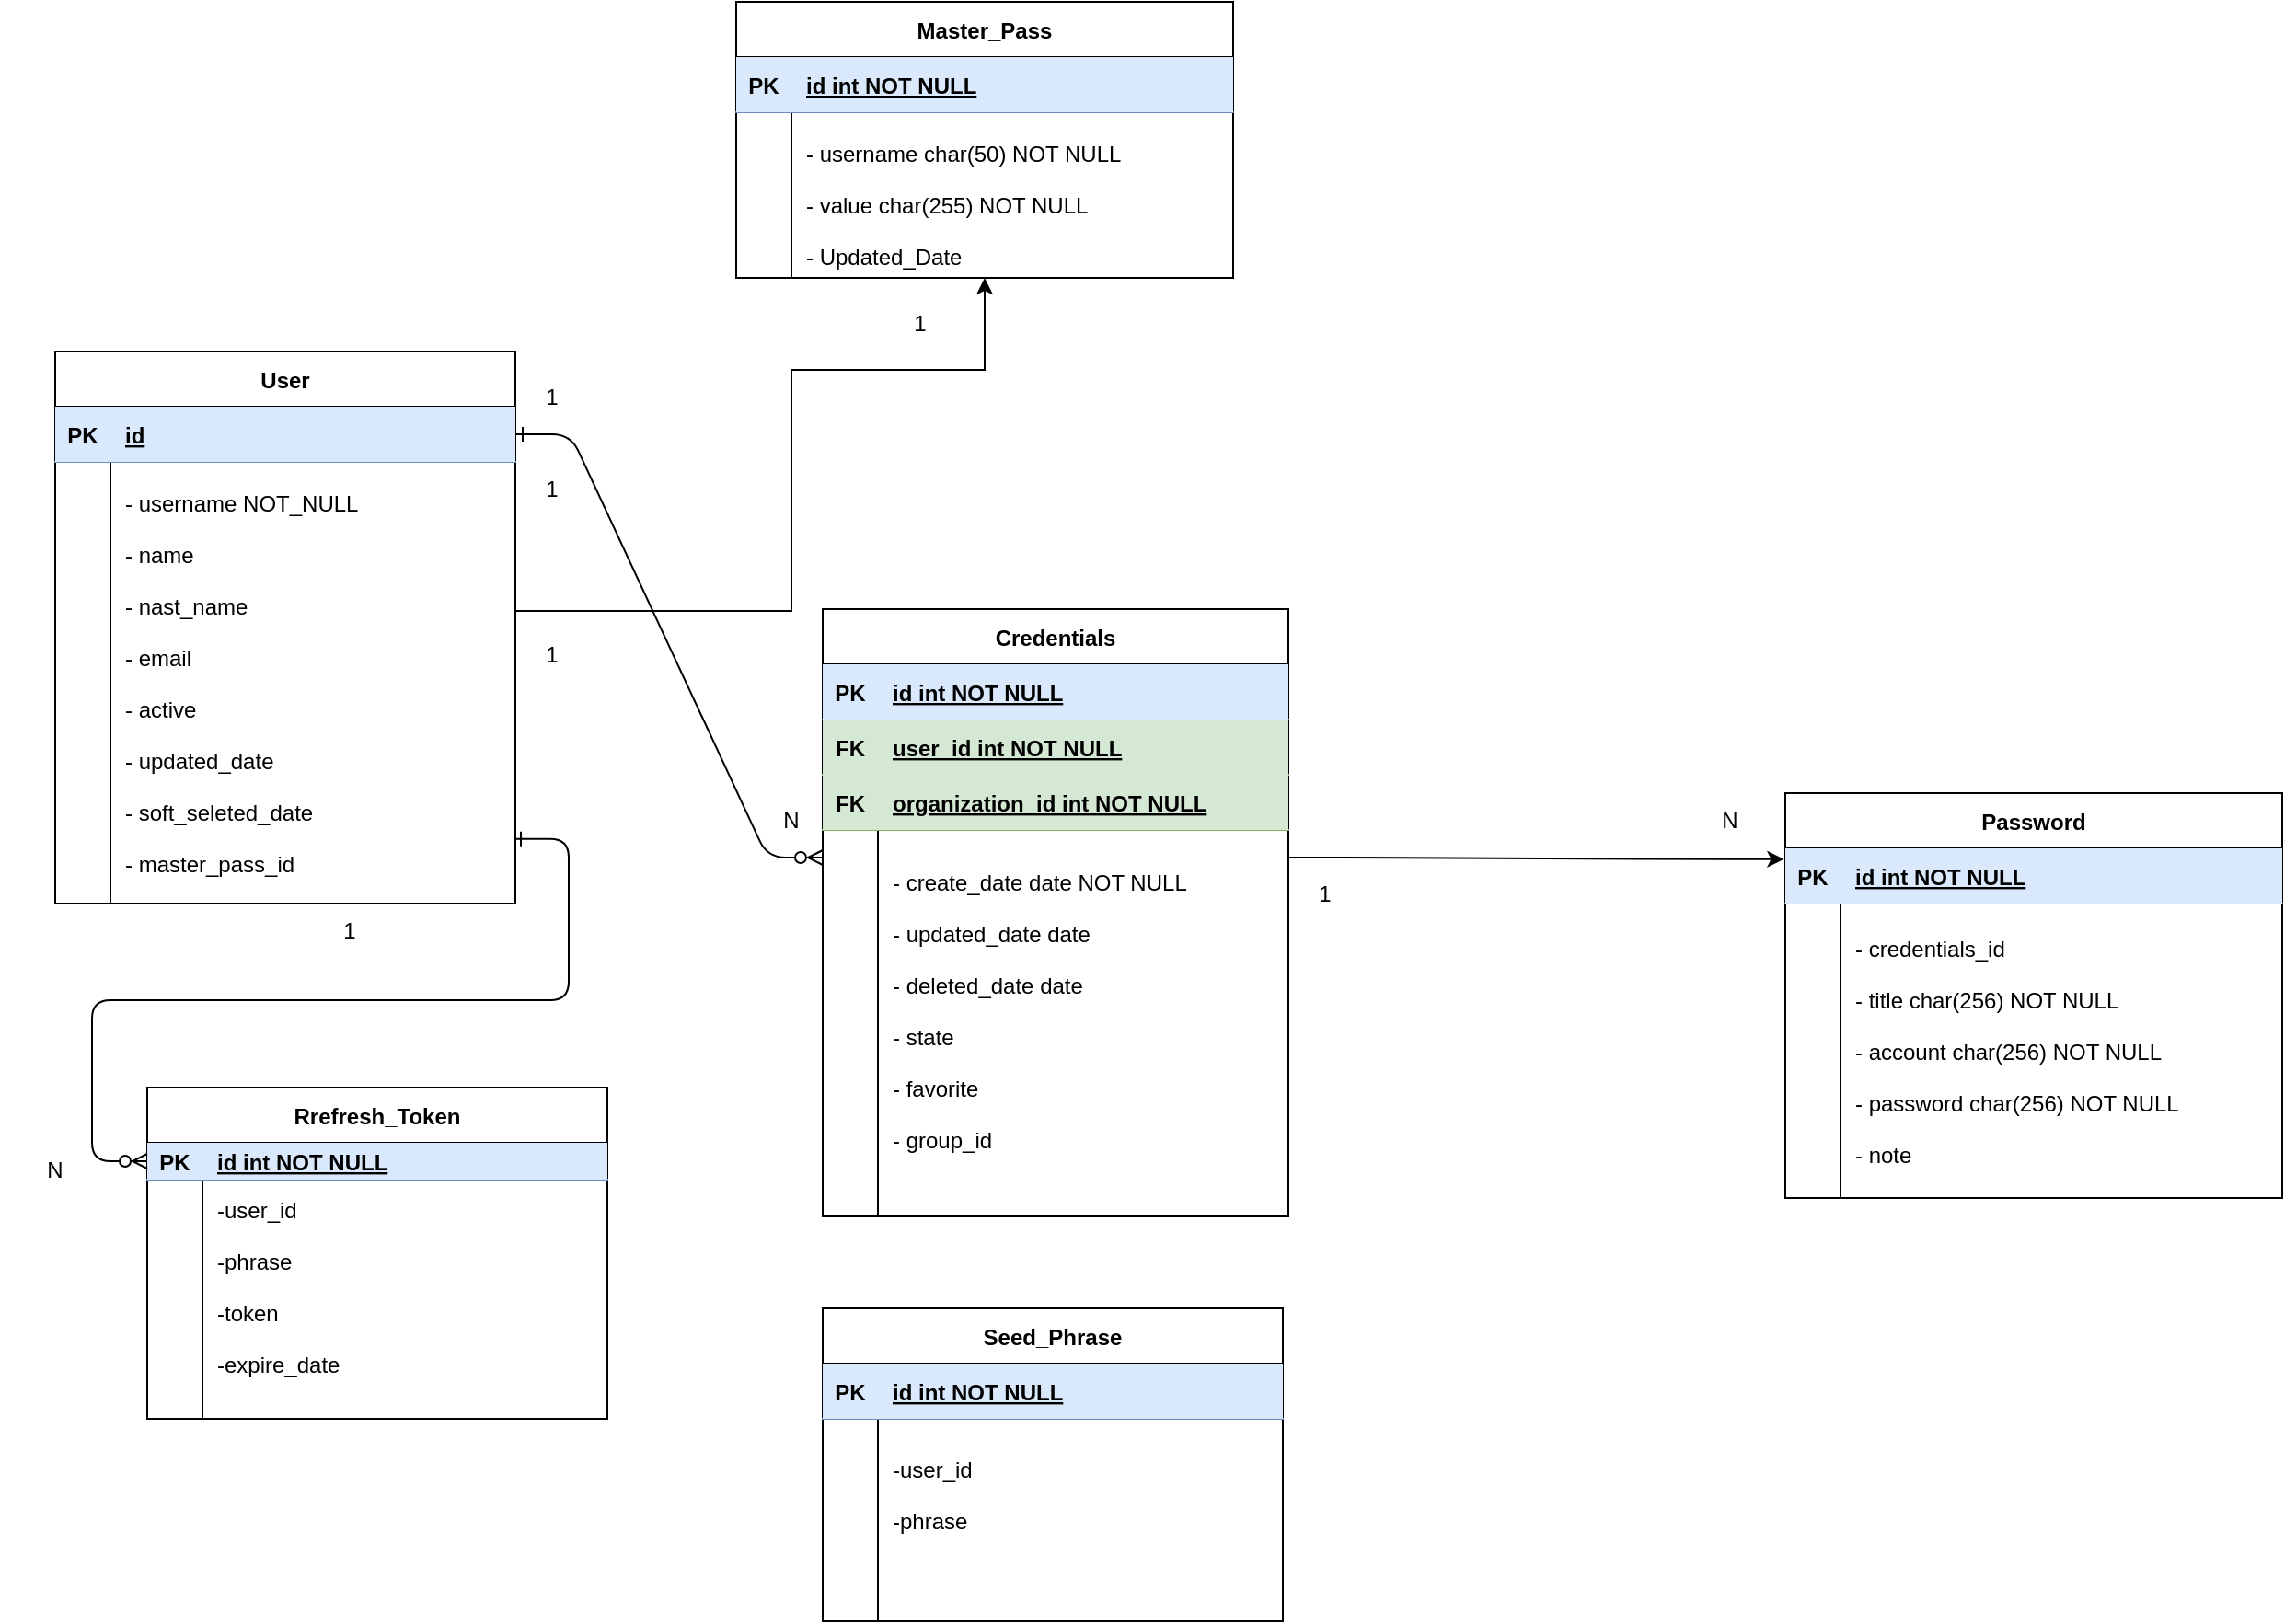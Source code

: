 <mxfile version="16.4.0" type="device" pages="2"><diagram id="3DPnh4gLXjggU3QXRrIH" name="Final-schema-ddbb"><mxGraphModel dx="2076" dy="1282" grid="1" gridSize="10" guides="1" tooltips="1" connect="1" arrows="1" fold="1" page="1" pageScale="1" pageWidth="1169" pageHeight="1654" math="0" shadow="0"><root><mxCell id="0"/><mxCell id="1" parent="0"/><mxCell id="EkEIPO7t4uWR7dN5KySt-132" value="" style="edgeStyle=entityRelationEdgeStyle;endArrow=ERzeroToMany;startArrow=ERone;endFill=1;startFill=0;" parent="1" source="EkEIPO7t4uWR7dN5KySt-156" edge="1"><mxGeometry width="100" height="100" relative="1" as="geometry"><mxPoint x="350" y="1040" as="sourcePoint"/><mxPoint x="467" y="475" as="targetPoint"/></mxGeometry></mxCell><mxCell id="EkEIPO7t4uWR7dN5KySt-134" value="Credentials" style="shape=table;startSize=30;container=1;collapsible=1;childLayout=tableLayout;fixedRows=1;rowLines=0;fontStyle=1;align=center;resizeLast=1;" parent="1" vertex="1"><mxGeometry x="467" y="340" width="253" height="330.0" as="geometry"/></mxCell><mxCell id="EkEIPO7t4uWR7dN5KySt-135" value="" style="shape=partialRectangle;collapsible=0;dropTarget=0;pointerEvents=0;fillColor=#dae8fc;points=[[0,0.5],[1,0.5]];portConstraint=eastwest;top=0;left=0;right=0;bottom=1;strokeColor=#6c8ebf;" parent="EkEIPO7t4uWR7dN5KySt-134" vertex="1"><mxGeometry y="30" width="253" height="30" as="geometry"/></mxCell><mxCell id="EkEIPO7t4uWR7dN5KySt-136" value="PK" style="shape=partialRectangle;overflow=hidden;connectable=0;fillColor=#dae8fc;top=0;left=0;bottom=0;right=0;fontStyle=1;strokeColor=#6c8ebf;" parent="EkEIPO7t4uWR7dN5KySt-135" vertex="1"><mxGeometry width="30" height="30" as="geometry"><mxRectangle width="30" height="30" as="alternateBounds"/></mxGeometry></mxCell><mxCell id="EkEIPO7t4uWR7dN5KySt-137" value="id int NOT NULL " style="shape=partialRectangle;overflow=hidden;connectable=0;fillColor=#dae8fc;top=0;left=0;bottom=0;right=0;align=left;spacingLeft=6;fontStyle=5;strokeColor=#6c8ebf;" parent="EkEIPO7t4uWR7dN5KySt-135" vertex="1"><mxGeometry x="30" width="223" height="30" as="geometry"><mxRectangle width="223" height="30" as="alternateBounds"/></mxGeometry></mxCell><mxCell id="EkEIPO7t4uWR7dN5KySt-138" value="" style="shape=partialRectangle;collapsible=0;dropTarget=0;pointerEvents=0;fillColor=#d5e8d4;points=[[0,0.5],[1,0.5]];portConstraint=eastwest;top=0;left=0;right=0;bottom=1;strokeColor=#82b366;" parent="EkEIPO7t4uWR7dN5KySt-134" vertex="1"><mxGeometry y="60" width="253" height="30" as="geometry"/></mxCell><mxCell id="EkEIPO7t4uWR7dN5KySt-139" value="FK" style="shape=partialRectangle;overflow=hidden;connectable=0;fillColor=#d5e8d4;top=0;left=0;bottom=0;right=0;fontStyle=1;strokeColor=#82b366;" parent="EkEIPO7t4uWR7dN5KySt-138" vertex="1"><mxGeometry width="30" height="30" as="geometry"><mxRectangle width="30" height="30" as="alternateBounds"/></mxGeometry></mxCell><mxCell id="EkEIPO7t4uWR7dN5KySt-140" value="user_id int NOT NULL " style="shape=partialRectangle;overflow=hidden;connectable=0;fillColor=#d5e8d4;top=0;left=0;bottom=0;right=0;align=left;spacingLeft=6;fontStyle=5;strokeColor=#82b366;" parent="EkEIPO7t4uWR7dN5KySt-138" vertex="1"><mxGeometry x="30" width="223" height="30" as="geometry"><mxRectangle width="223" height="30" as="alternateBounds"/></mxGeometry></mxCell><mxCell id="EkEIPO7t4uWR7dN5KySt-141" value="" style="shape=partialRectangle;collapsible=0;dropTarget=0;pointerEvents=0;fillColor=#d5e8d4;points=[[0,0.5],[1,0.5]];portConstraint=eastwest;top=0;left=0;right=0;bottom=1;strokeColor=#82b366;" parent="EkEIPO7t4uWR7dN5KySt-134" vertex="1"><mxGeometry y="90" width="253" height="30" as="geometry"/></mxCell><mxCell id="EkEIPO7t4uWR7dN5KySt-142" value="FK" style="shape=partialRectangle;overflow=hidden;connectable=0;fillColor=#d5e8d4;top=0;left=0;bottom=0;right=0;fontStyle=1;strokeColor=#82b366;" parent="EkEIPO7t4uWR7dN5KySt-141" vertex="1"><mxGeometry width="30" height="30" as="geometry"><mxRectangle width="30" height="30" as="alternateBounds"/></mxGeometry></mxCell><mxCell id="EkEIPO7t4uWR7dN5KySt-143" value="organization_id int NOT NULL " style="shape=partialRectangle;overflow=hidden;connectable=0;fillColor=#d5e8d4;top=0;left=0;bottom=0;right=0;align=left;spacingLeft=6;fontStyle=5;strokeColor=#82b366;" parent="EkEIPO7t4uWR7dN5KySt-141" vertex="1"><mxGeometry x="30" width="223" height="30" as="geometry"><mxRectangle width="223" height="30" as="alternateBounds"/></mxGeometry></mxCell><mxCell id="EkEIPO7t4uWR7dN5KySt-144" value="" style="shape=partialRectangle;collapsible=0;dropTarget=0;pointerEvents=0;fillColor=none;points=[[0,0.5],[1,0.5]];portConstraint=eastwest;top=0;left=0;right=0;bottom=0;" parent="EkEIPO7t4uWR7dN5KySt-134" vertex="1"><mxGeometry y="120" width="253" height="210" as="geometry"/></mxCell><mxCell id="EkEIPO7t4uWR7dN5KySt-145" value="" style="shape=partialRectangle;overflow=hidden;connectable=0;fillColor=none;top=0;left=0;bottom=0;right=0;" parent="EkEIPO7t4uWR7dN5KySt-144" vertex="1"><mxGeometry width="30" height="210" as="geometry"><mxRectangle width="30" height="210" as="alternateBounds"/></mxGeometry></mxCell><mxCell id="EkEIPO7t4uWR7dN5KySt-146" value="&#10;- create_date date NOT NULL&#10;&#10;- updated_date date&#10;&#10;- deleted_date date&#10;&#10;- state&#10;&#10;- favorite&#10;&#10;- group_id&#10;&#10;" style="shape=partialRectangle;overflow=hidden;connectable=0;fillColor=none;top=0;left=0;bottom=0;right=0;align=left;spacingLeft=6;" parent="EkEIPO7t4uWR7dN5KySt-144" vertex="1"><mxGeometry x="30" width="223" height="210" as="geometry"><mxRectangle width="223" height="210" as="alternateBounds"/></mxGeometry></mxCell><mxCell id="EkEIPO7t4uWR7dN5KySt-147" value="Password" style="shape=table;startSize=30;container=1;collapsible=1;childLayout=tableLayout;fixedRows=1;rowLines=0;fontStyle=1;align=center;resizeLast=1;" parent="1" vertex="1"><mxGeometry x="990" y="440" width="270" height="220" as="geometry"/></mxCell><mxCell id="EkEIPO7t4uWR7dN5KySt-148" value="" style="shape=partialRectangle;collapsible=0;dropTarget=0;pointerEvents=0;fillColor=#dae8fc;points=[[0,0.5],[1,0.5]];portConstraint=eastwest;top=0;left=0;right=0;bottom=1;strokeColor=#6c8ebf;" parent="EkEIPO7t4uWR7dN5KySt-147" vertex="1"><mxGeometry y="30" width="270" height="30" as="geometry"/></mxCell><mxCell id="EkEIPO7t4uWR7dN5KySt-149" value="PK" style="shape=partialRectangle;overflow=hidden;connectable=0;fillColor=#dae8fc;top=0;left=0;bottom=0;right=0;fontStyle=1;strokeColor=#6c8ebf;" parent="EkEIPO7t4uWR7dN5KySt-148" vertex="1"><mxGeometry width="30" height="30" as="geometry"><mxRectangle width="30" height="30" as="alternateBounds"/></mxGeometry></mxCell><mxCell id="EkEIPO7t4uWR7dN5KySt-150" value="id int NOT NULL " style="shape=partialRectangle;overflow=hidden;connectable=0;fillColor=#dae8fc;top=0;left=0;bottom=0;right=0;align=left;spacingLeft=6;fontStyle=5;strokeColor=#6c8ebf;" parent="EkEIPO7t4uWR7dN5KySt-148" vertex="1"><mxGeometry x="30" width="240" height="30" as="geometry"><mxRectangle width="240" height="30" as="alternateBounds"/></mxGeometry></mxCell><mxCell id="EkEIPO7t4uWR7dN5KySt-151" value="" style="shape=partialRectangle;collapsible=0;dropTarget=0;pointerEvents=0;fillColor=none;points=[[0,0.5],[1,0.5]];portConstraint=eastwest;top=0;left=0;right=0;bottom=0;" parent="EkEIPO7t4uWR7dN5KySt-147" vertex="1"><mxGeometry y="60" width="270" height="160" as="geometry"/></mxCell><mxCell id="EkEIPO7t4uWR7dN5KySt-152" value="" style="shape=partialRectangle;overflow=hidden;connectable=0;fillColor=none;top=0;left=0;bottom=0;right=0;" parent="EkEIPO7t4uWR7dN5KySt-151" vertex="1"><mxGeometry width="30" height="160" as="geometry"><mxRectangle width="30" height="160" as="alternateBounds"/></mxGeometry></mxCell><mxCell id="EkEIPO7t4uWR7dN5KySt-153" value="- credentials_id&#10;&#10;- title char(256) NOT NULL&#10;&#10;- account char(256) NOT NULL&#10;&#10;- password char(256) NOT NULL&#10;&#10;- note" style="shape=partialRectangle;overflow=hidden;connectable=0;fillColor=none;top=0;left=0;bottom=0;right=0;align=left;spacingLeft=6;" parent="EkEIPO7t4uWR7dN5KySt-151" vertex="1"><mxGeometry x="30" width="240" height="160" as="geometry"><mxRectangle width="240" height="160" as="alternateBounds"/></mxGeometry></mxCell><mxCell id="EkEIPO7t4uWR7dN5KySt-155" value="User" style="shape=table;startSize=30;container=1;collapsible=1;childLayout=tableLayout;fixedRows=1;rowLines=0;fontStyle=1;align=center;resizeLast=1;" parent="1" vertex="1"><mxGeometry x="50" y="200" width="250" height="300" as="geometry"/></mxCell><mxCell id="EkEIPO7t4uWR7dN5KySt-156" value="" style="shape=partialRectangle;collapsible=0;dropTarget=0;pointerEvents=0;fillColor=#dae8fc;points=[[0,0.5],[1,0.5]];portConstraint=eastwest;top=0;left=0;right=0;bottom=1;strokeColor=#6c8ebf;" parent="EkEIPO7t4uWR7dN5KySt-155" vertex="1"><mxGeometry y="30" width="250" height="30" as="geometry"/></mxCell><mxCell id="EkEIPO7t4uWR7dN5KySt-157" value="PK" style="shape=partialRectangle;overflow=hidden;connectable=0;fillColor=#dae8fc;top=0;left=0;bottom=0;right=0;fontStyle=1;strokeColor=#6c8ebf;" parent="EkEIPO7t4uWR7dN5KySt-156" vertex="1"><mxGeometry width="30" height="30" as="geometry"><mxRectangle width="30" height="30" as="alternateBounds"/></mxGeometry></mxCell><mxCell id="EkEIPO7t4uWR7dN5KySt-158" value="id" style="shape=partialRectangle;overflow=hidden;connectable=0;fillColor=#dae8fc;top=0;left=0;bottom=0;right=0;align=left;spacingLeft=6;fontStyle=5;strokeColor=#6c8ebf;" parent="EkEIPO7t4uWR7dN5KySt-156" vertex="1"><mxGeometry x="30" width="220" height="30" as="geometry"><mxRectangle width="220" height="30" as="alternateBounds"/></mxGeometry></mxCell><mxCell id="EkEIPO7t4uWR7dN5KySt-159" value="" style="shape=partialRectangle;collapsible=0;dropTarget=0;pointerEvents=0;fillColor=none;points=[[0,0.5],[1,0.5]];portConstraint=eastwest;top=0;left=0;right=0;bottom=0;" parent="EkEIPO7t4uWR7dN5KySt-155" vertex="1"><mxGeometry y="60" width="250" height="240" as="geometry"/></mxCell><mxCell id="EkEIPO7t4uWR7dN5KySt-160" value="" style="shape=partialRectangle;overflow=hidden;connectable=0;fillColor=none;top=0;left=0;bottom=0;right=0;" parent="EkEIPO7t4uWR7dN5KySt-159" vertex="1"><mxGeometry width="30" height="240" as="geometry"><mxRectangle width="30" height="240" as="alternateBounds"/></mxGeometry></mxCell><mxCell id="EkEIPO7t4uWR7dN5KySt-161" value="" style="shape=partialRectangle;overflow=hidden;connectable=0;fillColor=none;top=0;left=0;bottom=0;right=0;align=left;spacingLeft=6;" parent="EkEIPO7t4uWR7dN5KySt-159" vertex="1"><mxGeometry x="30" width="220" height="240" as="geometry"><mxRectangle width="220" height="240" as="alternateBounds"/></mxGeometry></mxCell><mxCell id="EkEIPO7t4uWR7dN5KySt-173" value="Master_Pass" style="shape=table;startSize=30;container=1;collapsible=1;childLayout=tableLayout;fixedRows=1;rowLines=0;fontStyle=1;align=center;resizeLast=1;" parent="1" vertex="1"><mxGeometry x="420" y="10" width="270" height="150" as="geometry"/></mxCell><mxCell id="EkEIPO7t4uWR7dN5KySt-174" value="" style="shape=partialRectangle;collapsible=0;dropTarget=0;pointerEvents=0;fillColor=#dae8fc;points=[[0,0.5],[1,0.5]];portConstraint=eastwest;top=0;left=0;right=0;bottom=1;strokeColor=#6c8ebf;" parent="EkEIPO7t4uWR7dN5KySt-173" vertex="1"><mxGeometry y="30" width="270" height="30" as="geometry"/></mxCell><mxCell id="EkEIPO7t4uWR7dN5KySt-175" value="PK" style="shape=partialRectangle;overflow=hidden;connectable=0;fillColor=#dae8fc;top=0;left=0;bottom=0;right=0;fontStyle=1;strokeColor=#6c8ebf;" parent="EkEIPO7t4uWR7dN5KySt-174" vertex="1"><mxGeometry width="30" height="30" as="geometry"><mxRectangle width="30" height="30" as="alternateBounds"/></mxGeometry></mxCell><mxCell id="EkEIPO7t4uWR7dN5KySt-176" value="id int NOT NULL " style="shape=partialRectangle;overflow=hidden;connectable=0;fillColor=#dae8fc;top=0;left=0;bottom=0;right=0;align=left;spacingLeft=6;fontStyle=5;strokeColor=#6c8ebf;" parent="EkEIPO7t4uWR7dN5KySt-174" vertex="1"><mxGeometry x="30" width="240" height="30" as="geometry"><mxRectangle width="240" height="30" as="alternateBounds"/></mxGeometry></mxCell><mxCell id="EkEIPO7t4uWR7dN5KySt-177" value="" style="shape=partialRectangle;collapsible=0;dropTarget=0;pointerEvents=0;fillColor=none;points=[[0,0.5],[1,0.5]];portConstraint=eastwest;top=0;left=0;right=0;bottom=0;" parent="EkEIPO7t4uWR7dN5KySt-173" vertex="1"><mxGeometry y="60" width="270" height="90" as="geometry"/></mxCell><mxCell id="EkEIPO7t4uWR7dN5KySt-178" value="" style="shape=partialRectangle;overflow=hidden;connectable=0;fillColor=none;top=0;left=0;bottom=0;right=0;" parent="EkEIPO7t4uWR7dN5KySt-177" vertex="1"><mxGeometry width="30" height="90" as="geometry"><mxRectangle width="30" height="90" as="alternateBounds"/></mxGeometry></mxCell><mxCell id="EkEIPO7t4uWR7dN5KySt-179" value="&#10;- username char(50) NOT NULL&#10;&#10;- value char(255) NOT NULL&#10; &#10;- Updated_Date&#10;" style="shape=partialRectangle;overflow=hidden;connectable=0;fillColor=none;top=0;left=0;bottom=0;right=0;align=left;spacingLeft=6;" parent="EkEIPO7t4uWR7dN5KySt-177" vertex="1"><mxGeometry x="30" width="240" height="90" as="geometry"><mxRectangle width="240" height="90" as="alternateBounds"/></mxGeometry></mxCell><mxCell id="EkEIPO7t4uWR7dN5KySt-180" style="edgeStyle=orthogonalEdgeStyle;rounded=0;orthogonalLoop=1;jettySize=auto;html=1;entryX=0.5;entryY=1;entryDx=0;entryDy=0;" parent="1" target="EkEIPO7t4uWR7dN5KySt-173" edge="1"><mxGeometry relative="1" as="geometry"><mxPoint x="300" y="340" as="sourcePoint"/><mxPoint x="555" y="200" as="targetPoint"/><Array as="points"><mxPoint x="300" y="341"/><mxPoint x="450" y="341"/><mxPoint x="450" y="210"/><mxPoint x="555" y="210"/></Array></mxGeometry></mxCell><mxCell id="EkEIPO7t4uWR7dN5KySt-195" value="" style="shape=partialRectangle;collapsible=0;dropTarget=0;pointerEvents=0;fillColor=none;points=[[0,0.5],[1,0.5]];portConstraint=eastwest;top=0;left=0;right=0;bottom=0;" parent="1" vertex="1"><mxGeometry x="50" y="260" width="250" height="310" as="geometry"/></mxCell><mxCell id="EkEIPO7t4uWR7dN5KySt-196" value="" style="shape=partialRectangle;overflow=hidden;connectable=0;fillColor=none;top=0;left=0;bottom=0;right=0;" parent="EkEIPO7t4uWR7dN5KySt-195" vertex="1"><mxGeometry width="30" height="47.412" as="geometry"><mxRectangle width="30" height="30" as="alternateBounds"/></mxGeometry></mxCell><mxCell id="EkEIPO7t4uWR7dN5KySt-197" value="&#10;- username NOT_NULL&#10;&#10;- name&#10;&#10;- nast_name&#10;&#10;- email&#10;&#10;- active&#10;&#10;- updated_date&#10;&#10;- soft_seleted_date&#10;&#10;- master_pass_id&#10;&#10;- preference_id " style="shape=partialRectangle;overflow=hidden;connectable=0;fillColor=none;top=0;left=0;bottom=0;right=0;align=left;spacingLeft=6;" parent="EkEIPO7t4uWR7dN5KySt-195" vertex="1"><mxGeometry x="30" width="190" height="230" as="geometry"><mxRectangle width="220" height="30" as="alternateBounds"/></mxGeometry></mxCell><mxCell id="EkEIPO7t4uWR7dN5KySt-215" value="1" style="text;html=1;align=center;verticalAlign=middle;whiteSpace=wrap;rounded=0;" parent="1" vertex="1"><mxGeometry x="290" y="350" width="60" height="30" as="geometry"/></mxCell><mxCell id="EkEIPO7t4uWR7dN5KySt-216" value="1" style="text;html=1;align=center;verticalAlign=middle;whiteSpace=wrap;rounded=0;" parent="1" vertex="1"><mxGeometry x="490" y="170" width="60" height="30" as="geometry"/></mxCell><mxCell id="EkEIPO7t4uWR7dN5KySt-217" value="1" style="text;html=1;align=center;verticalAlign=middle;whiteSpace=wrap;rounded=0;" parent="1" vertex="1"><mxGeometry x="290" y="260" width="60" height="30" as="geometry"/></mxCell><mxCell id="EkEIPO7t4uWR7dN5KySt-218" value="N" style="text;html=1;align=center;verticalAlign=middle;whiteSpace=wrap;rounded=0;" parent="1" vertex="1"><mxGeometry x="420" y="440" width="60" height="30" as="geometry"/></mxCell><mxCell id="EkEIPO7t4uWR7dN5KySt-219" value="1" style="text;html=1;align=center;verticalAlign=middle;whiteSpace=wrap;rounded=0;" parent="1" vertex="1"><mxGeometry x="290" y="210" width="60" height="30" as="geometry"/></mxCell><mxCell id="EkEIPO7t4uWR7dN5KySt-232" style="edgeStyle=entityRelationEdgeStyle;rounded=0;orthogonalLoop=1;jettySize=auto;html=1;entryX=-0.003;entryY=0.197;entryDx=0;entryDy=0;entryPerimeter=0;" parent="1" target="EkEIPO7t4uWR7dN5KySt-148" edge="1"><mxGeometry relative="1" as="geometry"><mxPoint x="1198.11" y="476.99" as="targetPoint"/><mxPoint x="720" y="475" as="sourcePoint"/></mxGeometry></mxCell><mxCell id="EkEIPO7t4uWR7dN5KySt-258" value="1" style="text;html=1;align=center;verticalAlign=middle;whiteSpace=wrap;rounded=0;" parent="1" vertex="1"><mxGeometry x="710" y="480" width="60" height="30" as="geometry"/></mxCell><mxCell id="EkEIPO7t4uWR7dN5KySt-259" value="N" style="text;html=1;align=center;verticalAlign=middle;whiteSpace=wrap;rounded=0;" parent="1" vertex="1"><mxGeometry x="930" y="440" width="60" height="30" as="geometry"/></mxCell><mxCell id="on4TGRU8WgDXoHMduH4h-1" value="Seed_Phrase" style="shape=table;startSize=30;container=1;collapsible=1;childLayout=tableLayout;fixedRows=1;rowLines=0;fontStyle=1;align=center;resizeLast=1;" parent="1" vertex="1"><mxGeometry x="467" y="720" width="250" height="170" as="geometry"/></mxCell><mxCell id="on4TGRU8WgDXoHMduH4h-2" value="" style="shape=partialRectangle;collapsible=0;dropTarget=0;pointerEvents=0;fillColor=#dae8fc;points=[[0,0.5],[1,0.5]];portConstraint=eastwest;top=0;left=0;right=0;bottom=1;strokeColor=#6c8ebf;" parent="on4TGRU8WgDXoHMduH4h-1" vertex="1"><mxGeometry y="30" width="250" height="30" as="geometry"/></mxCell><mxCell id="on4TGRU8WgDXoHMduH4h-3" value="PK" style="shape=partialRectangle;overflow=hidden;connectable=0;fillColor=#dae8fc;top=0;left=0;bottom=0;right=0;fontStyle=1;strokeColor=#6c8ebf;" parent="on4TGRU8WgDXoHMduH4h-2" vertex="1"><mxGeometry width="30" height="30" as="geometry"><mxRectangle width="30" height="30" as="alternateBounds"/></mxGeometry></mxCell><mxCell id="on4TGRU8WgDXoHMduH4h-4" value="id int NOT NULL " style="shape=partialRectangle;overflow=hidden;connectable=0;fillColor=#dae8fc;top=0;left=0;bottom=0;right=0;align=left;spacingLeft=6;fontStyle=5;strokeColor=#6c8ebf;" parent="on4TGRU8WgDXoHMduH4h-2" vertex="1"><mxGeometry x="30" width="220" height="30" as="geometry"><mxRectangle width="220" height="30" as="alternateBounds"/></mxGeometry></mxCell><mxCell id="on4TGRU8WgDXoHMduH4h-5" value="" style="shape=partialRectangle;collapsible=0;dropTarget=0;pointerEvents=0;fillColor=none;points=[[0,0.5],[1,0.5]];portConstraint=eastwest;top=0;left=0;right=0;bottom=0;" parent="on4TGRU8WgDXoHMduH4h-1" vertex="1"><mxGeometry y="60" width="250" height="110" as="geometry"/></mxCell><mxCell id="on4TGRU8WgDXoHMduH4h-6" value="" style="shape=partialRectangle;overflow=hidden;connectable=0;fillColor=none;top=0;left=0;bottom=0;right=0;" parent="on4TGRU8WgDXoHMduH4h-5" vertex="1"><mxGeometry width="30" height="110" as="geometry"><mxRectangle width="30" height="110" as="alternateBounds"/></mxGeometry></mxCell><mxCell id="on4TGRU8WgDXoHMduH4h-7" value="-user_id&#10;&#10;-phrase&#10;&#10;" style="shape=partialRectangle;overflow=hidden;connectable=0;fillColor=none;top=0;left=0;bottom=0;right=0;align=left;spacingLeft=6;" parent="on4TGRU8WgDXoHMduH4h-5" vertex="1"><mxGeometry x="30" width="220" height="110" as="geometry"><mxRectangle width="220" height="110" as="alternateBounds"/></mxGeometry></mxCell><mxCell id="70NplBu_fOCqYWA82BE4-2" value="Rrefresh_Token" style="shape=table;startSize=30;container=1;collapsible=1;childLayout=tableLayout;fixedRows=1;rowLines=0;fontStyle=1;align=center;resizeLast=1;" vertex="1" parent="1"><mxGeometry x="100" y="600" width="250" height="180" as="geometry"/></mxCell><mxCell id="70NplBu_fOCqYWA82BE4-3" value="" style="shape=partialRectangle;collapsible=0;dropTarget=0;pointerEvents=0;fillColor=#dae8fc;points=[[0,0.5],[1,0.5]];portConstraint=eastwest;top=0;left=0;right=0;bottom=1;strokeColor=#6c8ebf;" vertex="1" parent="70NplBu_fOCqYWA82BE4-2"><mxGeometry y="30" width="250" height="20" as="geometry"/></mxCell><mxCell id="70NplBu_fOCqYWA82BE4-4" value="PK" style="shape=partialRectangle;overflow=hidden;connectable=0;fillColor=#dae8fc;top=0;left=0;bottom=0;right=0;fontStyle=1;strokeColor=#6c8ebf;" vertex="1" parent="70NplBu_fOCqYWA82BE4-3"><mxGeometry width="30" height="20" as="geometry"><mxRectangle width="30" height="20" as="alternateBounds"/></mxGeometry></mxCell><mxCell id="70NplBu_fOCqYWA82BE4-5" value="id int NOT NULL " style="shape=partialRectangle;overflow=hidden;connectable=0;fillColor=#dae8fc;top=0;left=0;bottom=0;right=0;align=left;spacingLeft=6;fontStyle=5;strokeColor=#6c8ebf;" vertex="1" parent="70NplBu_fOCqYWA82BE4-3"><mxGeometry x="30" width="220" height="20" as="geometry"><mxRectangle width="220" height="20" as="alternateBounds"/></mxGeometry></mxCell><mxCell id="70NplBu_fOCqYWA82BE4-6" value="" style="shape=partialRectangle;collapsible=0;dropTarget=0;pointerEvents=0;fillColor=none;points=[[0,0.5],[1,0.5]];portConstraint=eastwest;top=0;left=0;right=0;bottom=0;" vertex="1" parent="70NplBu_fOCqYWA82BE4-2"><mxGeometry y="50" width="250" height="130" as="geometry"/></mxCell><mxCell id="70NplBu_fOCqYWA82BE4-7" value="" style="shape=partialRectangle;overflow=hidden;connectable=0;fillColor=none;top=0;left=0;bottom=0;right=0;" vertex="1" parent="70NplBu_fOCqYWA82BE4-6"><mxGeometry width="30" height="130" as="geometry"><mxRectangle width="30" height="130" as="alternateBounds"/></mxGeometry></mxCell><mxCell id="70NplBu_fOCqYWA82BE4-8" value="-user_id&#10;&#10;-phrase&#10;&#10;-token&#10;&#10;-expire_date&#10;" style="shape=partialRectangle;overflow=hidden;connectable=0;fillColor=none;top=0;left=0;bottom=0;right=0;align=left;spacingLeft=6;" vertex="1" parent="70NplBu_fOCqYWA82BE4-6"><mxGeometry x="30" width="220" height="130" as="geometry"><mxRectangle width="220" height="130" as="alternateBounds"/></mxGeometry></mxCell><mxCell id="70NplBu_fOCqYWA82BE4-9" value="" style="edgeStyle=entityRelationEdgeStyle;endArrow=ERzeroToMany;startArrow=ERone;endFill=1;startFill=0;exitX=0.996;exitY=0.661;exitDx=0;exitDy=0;exitPerimeter=0;" edge="1" parent="1" source="EkEIPO7t4uWR7dN5KySt-195"><mxGeometry width="100" height="100" relative="1" as="geometry"><mxPoint x="300" y="500" as="sourcePoint"/><mxPoint x="100" y="640" as="targetPoint"/></mxGeometry></mxCell><mxCell id="70NplBu_fOCqYWA82BE4-10" value="N" style="text;html=1;align=center;verticalAlign=middle;whiteSpace=wrap;rounded=0;" vertex="1" parent="1"><mxGeometry x="20" y="630" width="60" height="30" as="geometry"/></mxCell><mxCell id="70NplBu_fOCqYWA82BE4-11" value="1" style="text;html=1;align=center;verticalAlign=middle;whiteSpace=wrap;rounded=0;" vertex="1" parent="1"><mxGeometry x="180" y="500" width="60" height="30" as="geometry"/></mxCell></root></mxGraphModel></diagram><diagram id="yv3ZSPqlBvnKdQNY8c_j" name="Future-feautres-schema"><mxGraphModel dx="2307" dy="1424" grid="1" gridSize="10" guides="1" tooltips="1" connect="1" arrows="1" fold="1" page="1" pageScale="1" pageWidth="1169" pageHeight="1654" math="0" shadow="0"><root><mxCell id="rG3p3ZWsEP41Fxd5DwQl-0"/><mxCell id="rG3p3ZWsEP41Fxd5DwQl-1" parent="rG3p3ZWsEP41Fxd5DwQl-0"/><mxCell id="tAbcWP_OyTwWHQUaXeoQ-0" value="" style="edgeStyle=entityRelationEdgeStyle;endArrow=ERzeroToMany;startArrow=ERone;endFill=1;startFill=0;" edge="1" parent="rG3p3ZWsEP41Fxd5DwQl-1" source="tAbcWP_OyTwWHQUaXeoQ-24"><mxGeometry width="100" height="100" relative="1" as="geometry"><mxPoint x="350" y="1040" as="sourcePoint"/><mxPoint x="467" y="475" as="targetPoint"/></mxGeometry></mxCell><mxCell id="tAbcWP_OyTwWHQUaXeoQ-1" style="edgeStyle=orthogonalEdgeStyle;rounded=0;orthogonalLoop=1;jettySize=auto;html=1;" edge="1" parent="rG3p3ZWsEP41Fxd5DwQl-1" source="tAbcWP_OyTwWHQUaXeoQ-2" target="tAbcWP_OyTwWHQUaXeoQ-102"><mxGeometry relative="1" as="geometry"><Array as="points"><mxPoint x="600" y="750"/><mxPoint x="600" y="750"/></Array></mxGeometry></mxCell><mxCell id="tAbcWP_OyTwWHQUaXeoQ-2" value="Credentials" style="shape=table;startSize=30;container=1;collapsible=1;childLayout=tableLayout;fixedRows=1;rowLines=0;fontStyle=1;align=center;resizeLast=1;" vertex="1" parent="rG3p3ZWsEP41Fxd5DwQl-1"><mxGeometry x="467" y="340" width="253" height="330.0" as="geometry"/></mxCell><mxCell id="tAbcWP_OyTwWHQUaXeoQ-3" value="" style="shape=partialRectangle;collapsible=0;dropTarget=0;pointerEvents=0;fillColor=#dae8fc;points=[[0,0.5],[1,0.5]];portConstraint=eastwest;top=0;left=0;right=0;bottom=1;strokeColor=#6c8ebf;" vertex="1" parent="tAbcWP_OyTwWHQUaXeoQ-2"><mxGeometry y="30" width="253" height="30" as="geometry"/></mxCell><mxCell id="tAbcWP_OyTwWHQUaXeoQ-4" value="PK" style="shape=partialRectangle;overflow=hidden;connectable=0;fillColor=#dae8fc;top=0;left=0;bottom=0;right=0;fontStyle=1;strokeColor=#6c8ebf;" vertex="1" parent="tAbcWP_OyTwWHQUaXeoQ-3"><mxGeometry width="30" height="30" as="geometry"><mxRectangle width="30" height="30" as="alternateBounds"/></mxGeometry></mxCell><mxCell id="tAbcWP_OyTwWHQUaXeoQ-5" value="id int NOT NULL " style="shape=partialRectangle;overflow=hidden;connectable=0;fillColor=#dae8fc;top=0;left=0;bottom=0;right=0;align=left;spacingLeft=6;fontStyle=5;strokeColor=#6c8ebf;" vertex="1" parent="tAbcWP_OyTwWHQUaXeoQ-3"><mxGeometry x="30" width="223" height="30" as="geometry"><mxRectangle width="223" height="30" as="alternateBounds"/></mxGeometry></mxCell><mxCell id="tAbcWP_OyTwWHQUaXeoQ-6" value="" style="shape=partialRectangle;collapsible=0;dropTarget=0;pointerEvents=0;fillColor=#d5e8d4;points=[[0,0.5],[1,0.5]];portConstraint=eastwest;top=0;left=0;right=0;bottom=1;strokeColor=#82b366;" vertex="1" parent="tAbcWP_OyTwWHQUaXeoQ-2"><mxGeometry y="60" width="253" height="30" as="geometry"/></mxCell><mxCell id="tAbcWP_OyTwWHQUaXeoQ-7" value="FK" style="shape=partialRectangle;overflow=hidden;connectable=0;fillColor=#d5e8d4;top=0;left=0;bottom=0;right=0;fontStyle=1;strokeColor=#82b366;" vertex="1" parent="tAbcWP_OyTwWHQUaXeoQ-6"><mxGeometry width="30" height="30" as="geometry"><mxRectangle width="30" height="30" as="alternateBounds"/></mxGeometry></mxCell><mxCell id="tAbcWP_OyTwWHQUaXeoQ-8" value="user_id int NOT NULL " style="shape=partialRectangle;overflow=hidden;connectable=0;fillColor=#d5e8d4;top=0;left=0;bottom=0;right=0;align=left;spacingLeft=6;fontStyle=5;strokeColor=#82b366;" vertex="1" parent="tAbcWP_OyTwWHQUaXeoQ-6"><mxGeometry x="30" width="223" height="30" as="geometry"><mxRectangle width="223" height="30" as="alternateBounds"/></mxGeometry></mxCell><mxCell id="tAbcWP_OyTwWHQUaXeoQ-9" value="" style="shape=partialRectangle;collapsible=0;dropTarget=0;pointerEvents=0;fillColor=#d5e8d4;points=[[0,0.5],[1,0.5]];portConstraint=eastwest;top=0;left=0;right=0;bottom=1;strokeColor=#82b366;" vertex="1" parent="tAbcWP_OyTwWHQUaXeoQ-2"><mxGeometry y="90" width="253" height="30" as="geometry"/></mxCell><mxCell id="tAbcWP_OyTwWHQUaXeoQ-10" value="FK" style="shape=partialRectangle;overflow=hidden;connectable=0;fillColor=#d5e8d4;top=0;left=0;bottom=0;right=0;fontStyle=1;strokeColor=#82b366;" vertex="1" parent="tAbcWP_OyTwWHQUaXeoQ-9"><mxGeometry width="30" height="30" as="geometry"><mxRectangle width="30" height="30" as="alternateBounds"/></mxGeometry></mxCell><mxCell id="tAbcWP_OyTwWHQUaXeoQ-11" value="organization_id int NOT NULL " style="shape=partialRectangle;overflow=hidden;connectable=0;fillColor=#d5e8d4;top=0;left=0;bottom=0;right=0;align=left;spacingLeft=6;fontStyle=5;strokeColor=#82b366;" vertex="1" parent="tAbcWP_OyTwWHQUaXeoQ-9"><mxGeometry x="30" width="223" height="30" as="geometry"><mxRectangle width="223" height="30" as="alternateBounds"/></mxGeometry></mxCell><mxCell id="tAbcWP_OyTwWHQUaXeoQ-12" value="" style="shape=partialRectangle;collapsible=0;dropTarget=0;pointerEvents=0;fillColor=none;points=[[0,0.5],[1,0.5]];portConstraint=eastwest;top=0;left=0;right=0;bottom=0;" vertex="1" parent="tAbcWP_OyTwWHQUaXeoQ-2"><mxGeometry y="120" width="253" height="210" as="geometry"/></mxCell><mxCell id="tAbcWP_OyTwWHQUaXeoQ-13" value="" style="shape=partialRectangle;overflow=hidden;connectable=0;fillColor=none;top=0;left=0;bottom=0;right=0;" vertex="1" parent="tAbcWP_OyTwWHQUaXeoQ-12"><mxGeometry width="30" height="210" as="geometry"><mxRectangle width="30" height="210" as="alternateBounds"/></mxGeometry></mxCell><mxCell id="tAbcWP_OyTwWHQUaXeoQ-14" value="&#10;- credential_type_id NOT NULL&#10;&#10;- create_date date NOT NULL&#10;&#10;- updated_date date&#10;&#10;- deleted_date date&#10;&#10;- state&#10;&#10;- favorite&#10;&#10;- group_id&#10;&#10;" style="shape=partialRectangle;overflow=hidden;connectable=0;fillColor=none;top=0;left=0;bottom=0;right=0;align=left;spacingLeft=6;" vertex="1" parent="tAbcWP_OyTwWHQUaXeoQ-12"><mxGeometry x="30" width="223" height="210" as="geometry"><mxRectangle width="223" height="210" as="alternateBounds"/></mxGeometry></mxCell><mxCell id="tAbcWP_OyTwWHQUaXeoQ-15" value="Password" style="shape=table;startSize=30;container=1;collapsible=1;childLayout=tableLayout;fixedRows=1;rowLines=0;fontStyle=1;align=center;resizeLast=1;" vertex="1" parent="rG3p3ZWsEP41Fxd5DwQl-1"><mxGeometry x="1179" y="440" width="270" height="220" as="geometry"/></mxCell><mxCell id="tAbcWP_OyTwWHQUaXeoQ-16" value="" style="shape=partialRectangle;collapsible=0;dropTarget=0;pointerEvents=0;fillColor=#dae8fc;points=[[0,0.5],[1,0.5]];portConstraint=eastwest;top=0;left=0;right=0;bottom=1;strokeColor=#6c8ebf;" vertex="1" parent="tAbcWP_OyTwWHQUaXeoQ-15"><mxGeometry y="30" width="270" height="30" as="geometry"/></mxCell><mxCell id="tAbcWP_OyTwWHQUaXeoQ-17" value="PK" style="shape=partialRectangle;overflow=hidden;connectable=0;fillColor=#dae8fc;top=0;left=0;bottom=0;right=0;fontStyle=1;strokeColor=#6c8ebf;" vertex="1" parent="tAbcWP_OyTwWHQUaXeoQ-16"><mxGeometry width="30" height="30" as="geometry"><mxRectangle width="30" height="30" as="alternateBounds"/></mxGeometry></mxCell><mxCell id="tAbcWP_OyTwWHQUaXeoQ-18" value="id int NOT NULL " style="shape=partialRectangle;overflow=hidden;connectable=0;fillColor=#dae8fc;top=0;left=0;bottom=0;right=0;align=left;spacingLeft=6;fontStyle=5;strokeColor=#6c8ebf;" vertex="1" parent="tAbcWP_OyTwWHQUaXeoQ-16"><mxGeometry x="30" width="240" height="30" as="geometry"><mxRectangle width="240" height="30" as="alternateBounds"/></mxGeometry></mxCell><mxCell id="tAbcWP_OyTwWHQUaXeoQ-19" value="" style="shape=partialRectangle;collapsible=0;dropTarget=0;pointerEvents=0;fillColor=none;points=[[0,0.5],[1,0.5]];portConstraint=eastwest;top=0;left=0;right=0;bottom=0;" vertex="1" parent="tAbcWP_OyTwWHQUaXeoQ-15"><mxGeometry y="60" width="270" height="160" as="geometry"/></mxCell><mxCell id="tAbcWP_OyTwWHQUaXeoQ-20" value="" style="shape=partialRectangle;overflow=hidden;connectable=0;fillColor=none;top=0;left=0;bottom=0;right=0;" vertex="1" parent="tAbcWP_OyTwWHQUaXeoQ-19"><mxGeometry width="30" height="160" as="geometry"><mxRectangle width="30" height="160" as="alternateBounds"/></mxGeometry></mxCell><mxCell id="tAbcWP_OyTwWHQUaXeoQ-21" value="- credentials_id&#10;&#10;- title char(256) NOT NULL&#10;&#10;- account char(256) NOT NULL&#10;&#10;- password char(256) NOT NULL&#10;&#10;- note" style="shape=partialRectangle;overflow=hidden;connectable=0;fillColor=none;top=0;left=0;bottom=0;right=0;align=left;spacingLeft=6;" vertex="1" parent="tAbcWP_OyTwWHQUaXeoQ-19"><mxGeometry x="30" width="240" height="160" as="geometry"><mxRectangle width="240" height="160" as="alternateBounds"/></mxGeometry></mxCell><mxCell id="tAbcWP_OyTwWHQUaXeoQ-22" style="edgeStyle=orthogonalEdgeStyle;rounded=0;orthogonalLoop=1;jettySize=auto;html=1;entryX=0.5;entryY=0;entryDx=0;entryDy=0;" edge="1" parent="rG3p3ZWsEP41Fxd5DwQl-1" source="tAbcWP_OyTwWHQUaXeoQ-23" target="tAbcWP_OyTwWHQUaXeoQ-110"><mxGeometry relative="1" as="geometry"/></mxCell><mxCell id="tAbcWP_OyTwWHQUaXeoQ-23" value="User" style="shape=table;startSize=30;container=1;collapsible=1;childLayout=tableLayout;fixedRows=1;rowLines=0;fontStyle=1;align=center;resizeLast=1;" vertex="1" parent="rG3p3ZWsEP41Fxd5DwQl-1"><mxGeometry x="50" y="200" width="250" height="300" as="geometry"/></mxCell><mxCell id="tAbcWP_OyTwWHQUaXeoQ-24" value="" style="shape=partialRectangle;collapsible=0;dropTarget=0;pointerEvents=0;fillColor=#dae8fc;points=[[0,0.5],[1,0.5]];portConstraint=eastwest;top=0;left=0;right=0;bottom=1;strokeColor=#6c8ebf;" vertex="1" parent="tAbcWP_OyTwWHQUaXeoQ-23"><mxGeometry y="30" width="250" height="30" as="geometry"/></mxCell><mxCell id="tAbcWP_OyTwWHQUaXeoQ-25" value="PK" style="shape=partialRectangle;overflow=hidden;connectable=0;fillColor=#dae8fc;top=0;left=0;bottom=0;right=0;fontStyle=1;strokeColor=#6c8ebf;" vertex="1" parent="tAbcWP_OyTwWHQUaXeoQ-24"><mxGeometry width="30" height="30" as="geometry"><mxRectangle width="30" height="30" as="alternateBounds"/></mxGeometry></mxCell><mxCell id="tAbcWP_OyTwWHQUaXeoQ-26" value="id" style="shape=partialRectangle;overflow=hidden;connectable=0;fillColor=#dae8fc;top=0;left=0;bottom=0;right=0;align=left;spacingLeft=6;fontStyle=5;strokeColor=#6c8ebf;" vertex="1" parent="tAbcWP_OyTwWHQUaXeoQ-24"><mxGeometry x="30" width="220" height="30" as="geometry"><mxRectangle width="220" height="30" as="alternateBounds"/></mxGeometry></mxCell><mxCell id="tAbcWP_OyTwWHQUaXeoQ-27" value="" style="shape=partialRectangle;collapsible=0;dropTarget=0;pointerEvents=0;fillColor=none;points=[[0,0.5],[1,0.5]];portConstraint=eastwest;top=0;left=0;right=0;bottom=0;" vertex="1" parent="tAbcWP_OyTwWHQUaXeoQ-23"><mxGeometry y="60" width="250" height="240" as="geometry"/></mxCell><mxCell id="tAbcWP_OyTwWHQUaXeoQ-28" value="" style="shape=partialRectangle;overflow=hidden;connectable=0;fillColor=none;top=0;left=0;bottom=0;right=0;" vertex="1" parent="tAbcWP_OyTwWHQUaXeoQ-27"><mxGeometry width="30" height="240" as="geometry"><mxRectangle width="30" height="240" as="alternateBounds"/></mxGeometry></mxCell><mxCell id="tAbcWP_OyTwWHQUaXeoQ-29" value="" style="shape=partialRectangle;overflow=hidden;connectable=0;fillColor=none;top=0;left=0;bottom=0;right=0;align=left;spacingLeft=6;" vertex="1" parent="tAbcWP_OyTwWHQUaXeoQ-27"><mxGeometry x="30" width="220" height="240" as="geometry"><mxRectangle width="220" height="240" as="alternateBounds"/></mxGeometry></mxCell><mxCell id="tAbcWP_OyTwWHQUaXeoQ-30" style="edgeStyle=orthogonalEdgeStyle;rounded=0;orthogonalLoop=1;jettySize=auto;html=1;entryX=0.54;entryY=1;entryDx=0;entryDy=0;entryPerimeter=0;" edge="1" parent="rG3p3ZWsEP41Fxd5DwQl-1" source="tAbcWP_OyTwWHQUaXeoQ-31" target="tAbcWP_OyTwWHQUaXeoQ-117"><mxGeometry relative="1" as="geometry"/></mxCell><mxCell id="tAbcWP_OyTwWHQUaXeoQ-31" value="Organization" style="shape=table;startSize=30;container=1;collapsible=1;childLayout=tableLayout;fixedRows=1;rowLines=0;fontStyle=1;align=center;resizeLast=1;" vertex="1" parent="rG3p3ZWsEP41Fxd5DwQl-1"><mxGeometry x="50" y="950" width="270" height="120" as="geometry"/></mxCell><mxCell id="tAbcWP_OyTwWHQUaXeoQ-32" value="" style="shape=partialRectangle;collapsible=0;dropTarget=0;pointerEvents=0;fillColor=#dae8fc;points=[[0,0.5],[1,0.5]];portConstraint=eastwest;top=0;left=0;right=0;bottom=1;strokeColor=#6c8ebf;" vertex="1" parent="tAbcWP_OyTwWHQUaXeoQ-31"><mxGeometry y="30" width="270" height="30" as="geometry"/></mxCell><mxCell id="tAbcWP_OyTwWHQUaXeoQ-33" value="PK" style="shape=partialRectangle;overflow=hidden;connectable=0;fillColor=#dae8fc;top=0;left=0;bottom=0;right=0;fontStyle=1;strokeColor=#6c8ebf;" vertex="1" parent="tAbcWP_OyTwWHQUaXeoQ-32"><mxGeometry width="30" height="30" as="geometry"><mxRectangle width="30" height="30" as="alternateBounds"/></mxGeometry></mxCell><mxCell id="tAbcWP_OyTwWHQUaXeoQ-34" value="id int NOT NULL " style="shape=partialRectangle;overflow=hidden;connectable=0;fillColor=#dae8fc;top=0;left=0;bottom=0;right=0;align=left;spacingLeft=6;fontStyle=5;strokeColor=#6c8ebf;" vertex="1" parent="tAbcWP_OyTwWHQUaXeoQ-32"><mxGeometry x="30" width="240" height="30" as="geometry"><mxRectangle width="240" height="30" as="alternateBounds"/></mxGeometry></mxCell><mxCell id="tAbcWP_OyTwWHQUaXeoQ-35" value="" style="shape=partialRectangle;collapsible=0;dropTarget=0;pointerEvents=0;fillColor=none;points=[[0,0.5],[1,0.5]];portConstraint=eastwest;top=0;left=0;right=0;bottom=0;" vertex="1" parent="tAbcWP_OyTwWHQUaXeoQ-31"><mxGeometry y="60" width="270" height="30" as="geometry"/></mxCell><mxCell id="tAbcWP_OyTwWHQUaXeoQ-36" value="" style="shape=partialRectangle;overflow=hidden;connectable=0;fillColor=none;top=0;left=0;bottom=0;right=0;" vertex="1" parent="tAbcWP_OyTwWHQUaXeoQ-35"><mxGeometry width="30" height="30" as="geometry"><mxRectangle width="30" height="30" as="alternateBounds"/></mxGeometry></mxCell><mxCell id="tAbcWP_OyTwWHQUaXeoQ-37" value="- username char(50) NOT NULL" style="shape=partialRectangle;overflow=hidden;connectable=0;fillColor=none;top=0;left=0;bottom=0;right=0;align=left;spacingLeft=6;" vertex="1" parent="tAbcWP_OyTwWHQUaXeoQ-35"><mxGeometry x="30" width="240" height="30" as="geometry"><mxRectangle width="240" height="30" as="alternateBounds"/></mxGeometry></mxCell><mxCell id="tAbcWP_OyTwWHQUaXeoQ-38" value="" style="shape=partialRectangle;collapsible=0;dropTarget=0;pointerEvents=0;fillColor=none;points=[[0,0.5],[1,0.5]];portConstraint=eastwest;top=0;left=0;right=0;bottom=0;" vertex="1" parent="tAbcWP_OyTwWHQUaXeoQ-31"><mxGeometry y="90" width="270" height="30" as="geometry"/></mxCell><mxCell id="tAbcWP_OyTwWHQUaXeoQ-39" value="" style="shape=partialRectangle;overflow=hidden;connectable=0;fillColor=none;top=0;left=0;bottom=0;right=0;" vertex="1" parent="tAbcWP_OyTwWHQUaXeoQ-38"><mxGeometry width="30" height="30" as="geometry"><mxRectangle width="30" height="30" as="alternateBounds"/></mxGeometry></mxCell><mxCell id="tAbcWP_OyTwWHQUaXeoQ-40" value="- organization_name char(50) NOT NULL" style="shape=partialRectangle;overflow=hidden;connectable=0;fillColor=none;top=0;left=0;bottom=0;right=0;align=left;spacingLeft=6;" vertex="1" parent="tAbcWP_OyTwWHQUaXeoQ-38"><mxGeometry x="30" width="240" height="30" as="geometry"><mxRectangle width="240" height="30" as="alternateBounds"/></mxGeometry></mxCell><mxCell id="tAbcWP_OyTwWHQUaXeoQ-41" value="Master_Pass" style="shape=table;startSize=30;container=1;collapsible=1;childLayout=tableLayout;fixedRows=1;rowLines=0;fontStyle=1;align=center;resizeLast=1;" vertex="1" parent="rG3p3ZWsEP41Fxd5DwQl-1"><mxGeometry x="420" y="10" width="270" height="150" as="geometry"/></mxCell><mxCell id="tAbcWP_OyTwWHQUaXeoQ-42" value="" style="shape=partialRectangle;collapsible=0;dropTarget=0;pointerEvents=0;fillColor=#dae8fc;points=[[0,0.5],[1,0.5]];portConstraint=eastwest;top=0;left=0;right=0;bottom=1;strokeColor=#6c8ebf;" vertex="1" parent="tAbcWP_OyTwWHQUaXeoQ-41"><mxGeometry y="30" width="270" height="30" as="geometry"/></mxCell><mxCell id="tAbcWP_OyTwWHQUaXeoQ-43" value="PK" style="shape=partialRectangle;overflow=hidden;connectable=0;fillColor=#dae8fc;top=0;left=0;bottom=0;right=0;fontStyle=1;strokeColor=#6c8ebf;" vertex="1" parent="tAbcWP_OyTwWHQUaXeoQ-42"><mxGeometry width="30" height="30" as="geometry"><mxRectangle width="30" height="30" as="alternateBounds"/></mxGeometry></mxCell><mxCell id="tAbcWP_OyTwWHQUaXeoQ-44" value="id int NOT NULL " style="shape=partialRectangle;overflow=hidden;connectable=0;fillColor=#dae8fc;top=0;left=0;bottom=0;right=0;align=left;spacingLeft=6;fontStyle=5;strokeColor=#6c8ebf;" vertex="1" parent="tAbcWP_OyTwWHQUaXeoQ-42"><mxGeometry x="30" width="240" height="30" as="geometry"><mxRectangle width="240" height="30" as="alternateBounds"/></mxGeometry></mxCell><mxCell id="tAbcWP_OyTwWHQUaXeoQ-45" value="" style="shape=partialRectangle;collapsible=0;dropTarget=0;pointerEvents=0;fillColor=none;points=[[0,0.5],[1,0.5]];portConstraint=eastwest;top=0;left=0;right=0;bottom=0;" vertex="1" parent="tAbcWP_OyTwWHQUaXeoQ-41"><mxGeometry y="60" width="270" height="90" as="geometry"/></mxCell><mxCell id="tAbcWP_OyTwWHQUaXeoQ-46" value="" style="shape=partialRectangle;overflow=hidden;connectable=0;fillColor=none;top=0;left=0;bottom=0;right=0;" vertex="1" parent="tAbcWP_OyTwWHQUaXeoQ-45"><mxGeometry width="30" height="90" as="geometry"><mxRectangle width="30" height="90" as="alternateBounds"/></mxGeometry></mxCell><mxCell id="tAbcWP_OyTwWHQUaXeoQ-47" value="&#10;- username char(50) NOT NULL&#10;&#10;- value char(255) NOT NULL&#10; &#10;- Updated_Date&#10;" style="shape=partialRectangle;overflow=hidden;connectable=0;fillColor=none;top=0;left=0;bottom=0;right=0;align=left;spacingLeft=6;" vertex="1" parent="tAbcWP_OyTwWHQUaXeoQ-45"><mxGeometry x="30" width="240" height="90" as="geometry"><mxRectangle width="240" height="90" as="alternateBounds"/></mxGeometry></mxCell><mxCell id="tAbcWP_OyTwWHQUaXeoQ-48" style="edgeStyle=orthogonalEdgeStyle;rounded=0;orthogonalLoop=1;jettySize=auto;html=1;entryX=0.5;entryY=1;entryDx=0;entryDy=0;" edge="1" parent="rG3p3ZWsEP41Fxd5DwQl-1" target="tAbcWP_OyTwWHQUaXeoQ-41"><mxGeometry relative="1" as="geometry"><mxPoint x="300" y="340" as="sourcePoint"/><mxPoint x="555" y="200" as="targetPoint"/><Array as="points"><mxPoint x="300" y="341"/><mxPoint x="450" y="341"/><mxPoint x="450" y="210"/><mxPoint x="555" y="210"/></Array></mxGeometry></mxCell><mxCell id="tAbcWP_OyTwWHQUaXeoQ-49" value="Preference" style="shape=table;startSize=30;container=1;collapsible=1;childLayout=tableLayout;fixedRows=1;rowLines=0;fontStyle=1;align=center;resizeLast=1;" vertex="1" parent="rG3p3ZWsEP41Fxd5DwQl-1"><mxGeometry x="1040" y="140" width="250" height="210" as="geometry"/></mxCell><mxCell id="tAbcWP_OyTwWHQUaXeoQ-50" value="" style="shape=partialRectangle;collapsible=0;dropTarget=0;pointerEvents=0;fillColor=#dae8fc;points=[[0,0.5],[1,0.5]];portConstraint=eastwest;top=0;left=0;right=0;bottom=1;strokeColor=#6c8ebf;" vertex="1" parent="tAbcWP_OyTwWHQUaXeoQ-49"><mxGeometry y="30" width="250" height="30" as="geometry"/></mxCell><mxCell id="tAbcWP_OyTwWHQUaXeoQ-51" value="PK" style="shape=partialRectangle;overflow=hidden;connectable=0;fillColor=#dae8fc;top=0;left=0;bottom=0;right=0;fontStyle=1;strokeColor=#6c8ebf;" vertex="1" parent="tAbcWP_OyTwWHQUaXeoQ-50"><mxGeometry width="30" height="30" as="geometry"><mxRectangle width="30" height="30" as="alternateBounds"/></mxGeometry></mxCell><mxCell id="tAbcWP_OyTwWHQUaXeoQ-52" value="id" style="shape=partialRectangle;overflow=hidden;connectable=0;fillColor=#dae8fc;top=0;left=0;bottom=0;right=0;align=left;spacingLeft=6;fontStyle=5;strokeColor=#6c8ebf;" vertex="1" parent="tAbcWP_OyTwWHQUaXeoQ-50"><mxGeometry x="30" width="220" height="30" as="geometry"><mxRectangle width="220" height="30" as="alternateBounds"/></mxGeometry></mxCell><mxCell id="tAbcWP_OyTwWHQUaXeoQ-53" value="" style="shape=partialRectangle;collapsible=0;dropTarget=0;pointerEvents=0;fillColor=#d5e8d4;points=[[0,0.5],[1,0.5]];portConstraint=eastwest;top=0;left=0;right=0;bottom=1;strokeColor=#82b366;" vertex="1" parent="tAbcWP_OyTwWHQUaXeoQ-49"><mxGeometry y="60" width="250" height="30" as="geometry"/></mxCell><mxCell id="tAbcWP_OyTwWHQUaXeoQ-54" value="FK" style="shape=partialRectangle;overflow=hidden;connectable=0;fillColor=#d5e8d4;top=0;left=0;bottom=0;right=0;fontStyle=1;strokeColor=#82b366;" vertex="1" parent="tAbcWP_OyTwWHQUaXeoQ-53"><mxGeometry width="30" height="30" as="geometry"><mxRectangle width="30" height="30" as="alternateBounds"/></mxGeometry></mxCell><mxCell id="tAbcWP_OyTwWHQUaXeoQ-55" value="customer_id" style="shape=partialRectangle;overflow=hidden;connectable=0;fillColor=#d5e8d4;top=0;left=0;bottom=0;right=0;align=left;spacingLeft=6;fontStyle=5;strokeColor=#82b366;" vertex="1" parent="tAbcWP_OyTwWHQUaXeoQ-53"><mxGeometry x="30" width="220" height="30" as="geometry"><mxRectangle width="220" height="30" as="alternateBounds"/></mxGeometry></mxCell><mxCell id="tAbcWP_OyTwWHQUaXeoQ-56" value="" style="shape=partialRectangle;collapsible=0;dropTarget=0;pointerEvents=0;fillColor=#d5e8d4;points=[[0,0.5],[1,0.5]];portConstraint=eastwest;top=0;left=0;right=0;bottom=1;strokeColor=#82b366;" vertex="1" parent="tAbcWP_OyTwWHQUaXeoQ-49"><mxGeometry y="90" width="250" height="30" as="geometry"/></mxCell><mxCell id="tAbcWP_OyTwWHQUaXeoQ-57" value="FK" style="shape=partialRectangle;overflow=hidden;connectable=0;fillColor=#d5e8d4;top=0;left=0;bottom=0;right=0;fontStyle=1;strokeColor=#82b366;" vertex="1" parent="tAbcWP_OyTwWHQUaXeoQ-56"><mxGeometry width="30" height="30" as="geometry"><mxRectangle width="30" height="30" as="alternateBounds"/></mxGeometry></mxCell><mxCell id="tAbcWP_OyTwWHQUaXeoQ-58" value="language_id" style="shape=partialRectangle;overflow=hidden;connectable=0;fillColor=#d5e8d4;top=0;left=0;bottom=0;right=0;align=left;spacingLeft=6;fontStyle=5;strokeColor=#82b366;" vertex="1" parent="tAbcWP_OyTwWHQUaXeoQ-56"><mxGeometry x="30" width="220" height="30" as="geometry"><mxRectangle width="220" height="30" as="alternateBounds"/></mxGeometry></mxCell><mxCell id="tAbcWP_OyTwWHQUaXeoQ-59" value="" style="shape=partialRectangle;collapsible=0;dropTarget=0;pointerEvents=0;fillColor=none;points=[[0,0.5],[1,0.5]];portConstraint=eastwest;top=0;left=0;right=0;bottom=0;" vertex="1" parent="tAbcWP_OyTwWHQUaXeoQ-49"><mxGeometry y="120" width="250" height="90" as="geometry"/></mxCell><mxCell id="tAbcWP_OyTwWHQUaXeoQ-60" value="" style="shape=partialRectangle;overflow=hidden;connectable=0;fillColor=none;top=0;left=0;bottom=0;right=0;" vertex="1" parent="tAbcWP_OyTwWHQUaXeoQ-59"><mxGeometry width="30" height="90" as="geometry"><mxRectangle width="30" height="90" as="alternateBounds"/></mxGeometry></mxCell><mxCell id="tAbcWP_OyTwWHQUaXeoQ-61" value="&#10;- preference_date date NOT NULL&#10;&#10;- theme_type&#10;&#10;- logout_time&#10;" style="shape=partialRectangle;overflow=hidden;connectable=0;fillColor=none;top=0;left=0;bottom=0;right=0;align=left;spacingLeft=6;" vertex="1" parent="tAbcWP_OyTwWHQUaXeoQ-59"><mxGeometry x="30" width="220" height="90" as="geometry"><mxRectangle width="220" height="90" as="alternateBounds"/></mxGeometry></mxCell><mxCell id="tAbcWP_OyTwWHQUaXeoQ-62" style="edgeStyle=orthogonalEdgeStyle;rounded=0;orthogonalLoop=1;jettySize=auto;html=1;entryX=0.001;entryY=-0.007;entryDx=0;entryDy=0;entryPerimeter=0;" edge="1" parent="rG3p3ZWsEP41Fxd5DwQl-1" source="tAbcWP_OyTwWHQUaXeoQ-63" target="tAbcWP_OyTwWHQUaXeoQ-59"><mxGeometry relative="1" as="geometry"><mxPoint x="1050" y="260" as="targetPoint"/><Array as="points"><mxPoint x="490" y="300"/><mxPoint x="490" y="259"/></Array></mxGeometry></mxCell><mxCell id="tAbcWP_OyTwWHQUaXeoQ-63" value="" style="shape=partialRectangle;collapsible=0;dropTarget=0;pointerEvents=0;fillColor=none;points=[[0,0.5],[1,0.5]];portConstraint=eastwest;top=0;left=0;right=0;bottom=0;" vertex="1" parent="rG3p3ZWsEP41Fxd5DwQl-1"><mxGeometry x="50" y="260" width="250" height="310" as="geometry"/></mxCell><mxCell id="tAbcWP_OyTwWHQUaXeoQ-64" value="" style="shape=partialRectangle;overflow=hidden;connectable=0;fillColor=none;top=0;left=0;bottom=0;right=0;" vertex="1" parent="tAbcWP_OyTwWHQUaXeoQ-63"><mxGeometry width="30" height="47.412" as="geometry"><mxRectangle width="30" height="30" as="alternateBounds"/></mxGeometry></mxCell><mxCell id="tAbcWP_OyTwWHQUaXeoQ-65" value="&#10;- username NOT_NULL&#10;&#10;- name&#10;&#10;- nast_name&#10;&#10;- email&#10;&#10;- active&#10;&#10;- updated_date&#10;&#10;- soft_seleted_date&#10;&#10;- master_pass_id&#10;&#10;- preference_id " style="shape=partialRectangle;overflow=hidden;connectable=0;fillColor=none;top=0;left=0;bottom=0;right=0;align=left;spacingLeft=6;" vertex="1" parent="tAbcWP_OyTwWHQUaXeoQ-63"><mxGeometry x="30" width="190" height="230" as="geometry"><mxRectangle width="220" height="30" as="alternateBounds"/></mxGeometry></mxCell><mxCell id="tAbcWP_OyTwWHQUaXeoQ-66" value="Languages" style="shape=table;startSize=30;container=1;collapsible=1;childLayout=tableLayout;fixedRows=1;rowLines=0;fontStyle=1;align=center;resizeLast=1;" vertex="1" parent="rG3p3ZWsEP41Fxd5DwQl-1"><mxGeometry x="1500" y="185" width="120" height="120" as="geometry"/></mxCell><mxCell id="tAbcWP_OyTwWHQUaXeoQ-67" value="" style="shape=partialRectangle;collapsible=0;dropTarget=0;pointerEvents=0;fillColor=#dae8fc;points=[[0,0.5],[1,0.5]];portConstraint=eastwest;top=0;left=0;right=0;bottom=1;strokeColor=#6c8ebf;" vertex="1" parent="tAbcWP_OyTwWHQUaXeoQ-66"><mxGeometry y="30" width="120" height="30" as="geometry"/></mxCell><mxCell id="tAbcWP_OyTwWHQUaXeoQ-68" value="PK" style="shape=partialRectangle;overflow=hidden;connectable=0;fillColor=#dae8fc;top=0;left=0;bottom=0;right=0;fontStyle=1;strokeColor=#6c8ebf;" vertex="1" parent="tAbcWP_OyTwWHQUaXeoQ-67"><mxGeometry width="30" height="30" as="geometry"><mxRectangle width="30" height="30" as="alternateBounds"/></mxGeometry></mxCell><mxCell id="tAbcWP_OyTwWHQUaXeoQ-69" value="language_id" style="shape=partialRectangle;overflow=hidden;connectable=0;fillColor=#dae8fc;top=0;left=0;bottom=0;right=0;align=left;spacingLeft=6;fontStyle=5;strokeColor=#6c8ebf;" vertex="1" parent="tAbcWP_OyTwWHQUaXeoQ-67"><mxGeometry x="30" width="90" height="30" as="geometry"><mxRectangle width="90" height="30" as="alternateBounds"/></mxGeometry></mxCell><mxCell id="tAbcWP_OyTwWHQUaXeoQ-70" value="" style="shape=partialRectangle;collapsible=0;dropTarget=0;pointerEvents=0;fillColor=none;points=[[0,0.5],[1,0.5]];portConstraint=eastwest;top=0;left=0;right=0;bottom=1;" vertex="1" parent="tAbcWP_OyTwWHQUaXeoQ-66"><mxGeometry y="60" width="120" height="30" as="geometry"/></mxCell><mxCell id="tAbcWP_OyTwWHQUaXeoQ-71" value="1" style="shape=partialRectangle;overflow=hidden;connectable=0;fillColor=none;top=0;left=0;bottom=0;right=0;fontStyle=1;" vertex="1" parent="tAbcWP_OyTwWHQUaXeoQ-70"><mxGeometry width="30" height="30" as="geometry"><mxRectangle width="30" height="30" as="alternateBounds"/></mxGeometry></mxCell><mxCell id="tAbcWP_OyTwWHQUaXeoQ-72" value="english" style="shape=partialRectangle;overflow=hidden;connectable=0;fillColor=none;top=0;left=0;bottom=0;right=0;align=left;spacingLeft=6;fontStyle=5;" vertex="1" parent="tAbcWP_OyTwWHQUaXeoQ-70"><mxGeometry x="30" width="90" height="30" as="geometry"><mxRectangle width="90" height="30" as="alternateBounds"/></mxGeometry></mxCell><mxCell id="tAbcWP_OyTwWHQUaXeoQ-73" value="" style="shape=partialRectangle;collapsible=0;dropTarget=0;pointerEvents=0;fillColor=none;points=[[0,0.5],[1,0.5]];portConstraint=eastwest;top=0;left=0;right=0;bottom=1;" vertex="1" parent="tAbcWP_OyTwWHQUaXeoQ-66"><mxGeometry y="90" width="120" height="30" as="geometry"/></mxCell><mxCell id="tAbcWP_OyTwWHQUaXeoQ-74" value="2" style="shape=partialRectangle;overflow=hidden;connectable=0;fillColor=none;top=0;left=0;bottom=0;right=0;fontStyle=1;" vertex="1" parent="tAbcWP_OyTwWHQUaXeoQ-73"><mxGeometry width="30" height="30" as="geometry"><mxRectangle width="30" height="30" as="alternateBounds"/></mxGeometry></mxCell><mxCell id="tAbcWP_OyTwWHQUaXeoQ-75" value="spanish" style="shape=partialRectangle;overflow=hidden;connectable=0;fillColor=none;top=0;left=0;bottom=0;right=0;align=left;spacingLeft=6;fontStyle=5;" vertex="1" parent="tAbcWP_OyTwWHQUaXeoQ-73"><mxGeometry x="30" width="90" height="30" as="geometry"><mxRectangle width="90" height="30" as="alternateBounds"/></mxGeometry></mxCell><mxCell id="tAbcWP_OyTwWHQUaXeoQ-76" value="Cards" style="shape=table;startSize=30;container=1;collapsible=1;childLayout=tableLayout;fixedRows=1;rowLines=0;fontStyle=1;align=center;resizeLast=1;" vertex="1" parent="rG3p3ZWsEP41Fxd5DwQl-1"><mxGeometry x="1170" y="760" width="280" height="270" as="geometry"/></mxCell><mxCell id="tAbcWP_OyTwWHQUaXeoQ-77" value="" style="shape=partialRectangle;collapsible=0;dropTarget=0;pointerEvents=0;fillColor=#dae8fc;points=[[0,0.5],[1,0.5]];portConstraint=eastwest;top=0;left=0;right=0;bottom=1;strokeColor=#6c8ebf;" vertex="1" parent="tAbcWP_OyTwWHQUaXeoQ-76"><mxGeometry y="30" width="280" height="30" as="geometry"/></mxCell><mxCell id="tAbcWP_OyTwWHQUaXeoQ-78" value="PK" style="shape=partialRectangle;overflow=hidden;connectable=0;fillColor=#dae8fc;top=0;left=0;bottom=0;right=0;fontStyle=1;strokeColor=#6c8ebf;" vertex="1" parent="tAbcWP_OyTwWHQUaXeoQ-77"><mxGeometry width="30" height="30" as="geometry"><mxRectangle width="30" height="30" as="alternateBounds"/></mxGeometry></mxCell><mxCell id="tAbcWP_OyTwWHQUaXeoQ-79" value="id int NOT NULL " style="shape=partialRectangle;overflow=hidden;connectable=0;fillColor=#dae8fc;top=0;left=0;bottom=0;right=0;align=left;spacingLeft=6;fontStyle=5;strokeColor=#6c8ebf;" vertex="1" parent="tAbcWP_OyTwWHQUaXeoQ-77"><mxGeometry x="30" width="250" height="30" as="geometry"><mxRectangle width="250" height="30" as="alternateBounds"/></mxGeometry></mxCell><mxCell id="tAbcWP_OyTwWHQUaXeoQ-80" value="" style="shape=partialRectangle;collapsible=0;dropTarget=0;pointerEvents=0;fillColor=none;points=[[0,0.5],[1,0.5]];portConstraint=eastwest;top=0;left=0;right=0;bottom=0;" vertex="1" parent="tAbcWP_OyTwWHQUaXeoQ-76"><mxGeometry y="60" width="280" height="210" as="geometry"/></mxCell><mxCell id="tAbcWP_OyTwWHQUaXeoQ-81" value="" style="shape=partialRectangle;overflow=hidden;connectable=0;fillColor=none;top=0;left=0;bottom=0;right=0;" vertex="1" parent="tAbcWP_OyTwWHQUaXeoQ-80"><mxGeometry width="30" height="210" as="geometry"><mxRectangle width="30" height="210" as="alternateBounds"/></mxGeometry></mxCell><mxCell id="tAbcWP_OyTwWHQUaXeoQ-82" value="&#10;- credentials_id&#10;&#10;- title char(256) NOT NULL&#10;&#10;- card_number int(16) NOT NULL&#10;&#10;- holder char(100) NOT NULL&#10;&#10;- expiry date NOT NULL&#10;&#10;- cvv char(3) NOT NULL&#10;&#10;- note&#10;" style="shape=partialRectangle;overflow=hidden;connectable=0;fillColor=none;top=0;left=0;bottom=0;right=0;align=left;spacingLeft=6;" vertex="1" parent="tAbcWP_OyTwWHQUaXeoQ-80"><mxGeometry x="30" width="250" height="210" as="geometry"><mxRectangle width="250" height="210" as="alternateBounds"/></mxGeometry></mxCell><mxCell id="tAbcWP_OyTwWHQUaXeoQ-83" value="1" style="text;html=1;align=center;verticalAlign=middle;whiteSpace=wrap;rounded=0;" vertex="1" parent="rG3p3ZWsEP41Fxd5DwQl-1"><mxGeometry x="290" y="350" width="60" height="30" as="geometry"/></mxCell><mxCell id="tAbcWP_OyTwWHQUaXeoQ-84" value="1" style="text;html=1;align=center;verticalAlign=middle;whiteSpace=wrap;rounded=0;" vertex="1" parent="rG3p3ZWsEP41Fxd5DwQl-1"><mxGeometry x="490" y="170" width="60" height="30" as="geometry"/></mxCell><mxCell id="tAbcWP_OyTwWHQUaXeoQ-85" value="1" style="text;html=1;align=center;verticalAlign=middle;whiteSpace=wrap;rounded=0;" vertex="1" parent="rG3p3ZWsEP41Fxd5DwQl-1"><mxGeometry x="290" y="260" width="60" height="30" as="geometry"/></mxCell><mxCell id="tAbcWP_OyTwWHQUaXeoQ-86" value="N" style="text;html=1;align=center;verticalAlign=middle;whiteSpace=wrap;rounded=0;" vertex="1" parent="rG3p3ZWsEP41Fxd5DwQl-1"><mxGeometry x="420" y="440" width="60" height="30" as="geometry"/></mxCell><mxCell id="tAbcWP_OyTwWHQUaXeoQ-87" value="1" style="text;html=1;align=center;verticalAlign=middle;whiteSpace=wrap;rounded=0;" vertex="1" parent="rG3p3ZWsEP41Fxd5DwQl-1"><mxGeometry x="290" y="210" width="60" height="30" as="geometry"/></mxCell><mxCell id="tAbcWP_OyTwWHQUaXeoQ-88" value="1" style="text;html=1;align=center;verticalAlign=middle;whiteSpace=wrap;rounded=0;" vertex="1" parent="rG3p3ZWsEP41Fxd5DwQl-1"><mxGeometry x="980" y="220" width="60" height="30" as="geometry"/></mxCell><mxCell id="tAbcWP_OyTwWHQUaXeoQ-89" value="Credential_type" style="shape=table;startSize=30;container=1;collapsible=1;childLayout=tableLayout;fixedRows=1;rowLines=0;fontStyle=1;align=center;resizeLast=1;" vertex="1" parent="rG3p3ZWsEP41Fxd5DwQl-1"><mxGeometry x="840" y="810" width="160" height="90" as="geometry"/></mxCell><mxCell id="tAbcWP_OyTwWHQUaXeoQ-90" value="" style="shape=partialRectangle;collapsible=0;dropTarget=0;pointerEvents=0;fillColor=#dae8fc;points=[[0,0.5],[1,0.5]];portConstraint=eastwest;top=0;left=0;right=0;bottom=1;strokeColor=#6c8ebf;" vertex="1" parent="tAbcWP_OyTwWHQUaXeoQ-89"><mxGeometry y="30" width="160" height="20" as="geometry"/></mxCell><mxCell id="tAbcWP_OyTwWHQUaXeoQ-91" value="PK" style="shape=partialRectangle;overflow=hidden;connectable=0;fillColor=#dae8fc;top=0;left=0;bottom=0;right=0;fontStyle=1;strokeColor=#6c8ebf;" vertex="1" parent="tAbcWP_OyTwWHQUaXeoQ-90"><mxGeometry width="30" height="20" as="geometry"><mxRectangle width="30" height="20" as="alternateBounds"/></mxGeometry></mxCell><mxCell id="tAbcWP_OyTwWHQUaXeoQ-92" value="credential_type_id" style="shape=partialRectangle;overflow=hidden;connectable=0;fillColor=#dae8fc;top=0;left=0;bottom=0;right=0;align=left;spacingLeft=6;fontStyle=5;strokeColor=#6c8ebf;" vertex="1" parent="tAbcWP_OyTwWHQUaXeoQ-90"><mxGeometry x="30" width="130" height="20" as="geometry"><mxRectangle width="130" height="20" as="alternateBounds"/></mxGeometry></mxCell><mxCell id="tAbcWP_OyTwWHQUaXeoQ-93" value="" style="shape=partialRectangle;collapsible=0;dropTarget=0;pointerEvents=0;fillColor=none;points=[[0,0.5],[1,0.5]];portConstraint=eastwest;top=0;left=0;right=0;bottom=1;" vertex="1" parent="tAbcWP_OyTwWHQUaXeoQ-89"><mxGeometry y="50" width="160" height="20" as="geometry"/></mxCell><mxCell id="tAbcWP_OyTwWHQUaXeoQ-94" value="1" style="shape=partialRectangle;overflow=hidden;connectable=0;fillColor=none;top=0;left=0;bottom=0;right=0;fontStyle=1;" vertex="1" parent="tAbcWP_OyTwWHQUaXeoQ-93"><mxGeometry width="30" height="20" as="geometry"><mxRectangle width="30" height="20" as="alternateBounds"/></mxGeometry></mxCell><mxCell id="tAbcWP_OyTwWHQUaXeoQ-95" value="password" style="shape=partialRectangle;overflow=hidden;connectable=0;fillColor=none;top=0;left=0;bottom=0;right=0;align=left;spacingLeft=6;fontStyle=5;" vertex="1" parent="tAbcWP_OyTwWHQUaXeoQ-93"><mxGeometry x="30" width="130" height="20" as="geometry"><mxRectangle width="130" height="20" as="alternateBounds"/></mxGeometry></mxCell><mxCell id="tAbcWP_OyTwWHQUaXeoQ-96" value="" style="shape=partialRectangle;collapsible=0;dropTarget=0;pointerEvents=0;fillColor=none;points=[[0,0.5],[1,0.5]];portConstraint=eastwest;top=0;left=0;right=0;bottom=1;" vertex="1" parent="tAbcWP_OyTwWHQUaXeoQ-89"><mxGeometry y="70" width="160" height="20" as="geometry"/></mxCell><mxCell id="tAbcWP_OyTwWHQUaXeoQ-97" value="2" style="shape=partialRectangle;overflow=hidden;connectable=0;fillColor=none;top=0;left=0;bottom=0;right=0;fontStyle=1;" vertex="1" parent="tAbcWP_OyTwWHQUaXeoQ-96"><mxGeometry width="30" height="20" as="geometry"><mxRectangle width="30" height="20" as="alternateBounds"/></mxGeometry></mxCell><mxCell id="tAbcWP_OyTwWHQUaXeoQ-98" value="cards" style="shape=partialRectangle;overflow=hidden;connectable=0;fillColor=none;top=0;left=0;bottom=0;right=0;align=left;spacingLeft=6;fontStyle=5;" vertex="1" parent="tAbcWP_OyTwWHQUaXeoQ-96"><mxGeometry x="30" width="130" height="20" as="geometry"><mxRectangle width="130" height="20" as="alternateBounds"/></mxGeometry></mxCell><mxCell id="tAbcWP_OyTwWHQUaXeoQ-99" style="edgeStyle=entityRelationEdgeStyle;rounded=0;orthogonalLoop=1;jettySize=auto;html=1;entryX=0.006;entryY=0.019;entryDx=0;entryDy=0;entryPerimeter=0;" edge="1" parent="rG3p3ZWsEP41Fxd5DwQl-1" source="tAbcWP_OyTwWHQUaXeoQ-12"><mxGeometry relative="1" as="geometry"><mxPoint x="840.96" y="861.52" as="targetPoint"/></mxGeometry></mxCell><mxCell id="tAbcWP_OyTwWHQUaXeoQ-100" style="edgeStyle=entityRelationEdgeStyle;rounded=0;orthogonalLoop=1;jettySize=auto;html=1;entryX=0.004;entryY=0.167;entryDx=0;entryDy=0;entryPerimeter=0;" edge="1" parent="rG3p3ZWsEP41Fxd5DwQl-1" target="tAbcWP_OyTwWHQUaXeoQ-16"><mxGeometry relative="1" as="geometry"><mxPoint x="1198.11" y="476.99" as="targetPoint"/><mxPoint x="720" y="475" as="sourcePoint"/></mxGeometry></mxCell><mxCell id="tAbcWP_OyTwWHQUaXeoQ-101" style="edgeStyle=entityRelationEdgeStyle;rounded=0;orthogonalLoop=1;jettySize=auto;html=1;" edge="1" parent="rG3p3ZWsEP41Fxd5DwQl-1" source="tAbcWP_OyTwWHQUaXeoQ-12"><mxGeometry relative="1" as="geometry"><mxPoint x="1170" y="831" as="targetPoint"/></mxGeometry></mxCell><mxCell id="tAbcWP_OyTwWHQUaXeoQ-102" value="Groups" style="shape=table;startSize=30;container=1;collapsible=1;childLayout=tableLayout;fixedRows=1;rowLines=0;fontStyle=1;align=center;resizeLast=1;" vertex="1" parent="rG3p3ZWsEP41Fxd5DwQl-1"><mxGeometry x="470" y="855" width="250" height="120" as="geometry"/></mxCell><mxCell id="tAbcWP_OyTwWHQUaXeoQ-103" value="" style="shape=partialRectangle;collapsible=0;dropTarget=0;pointerEvents=0;fillColor=#dae8fc;points=[[0,0.5],[1,0.5]];portConstraint=eastwest;top=0;left=0;right=0;bottom=1;strokeColor=#6c8ebf;" vertex="1" parent="tAbcWP_OyTwWHQUaXeoQ-102"><mxGeometry y="30" width="250" height="30" as="geometry"/></mxCell><mxCell id="tAbcWP_OyTwWHQUaXeoQ-104" value="PK" style="shape=partialRectangle;overflow=hidden;connectable=0;fillColor=#dae8fc;top=0;left=0;bottom=0;right=0;fontStyle=1;strokeColor=#6c8ebf;" vertex="1" parent="tAbcWP_OyTwWHQUaXeoQ-103"><mxGeometry width="30" height="30" as="geometry"><mxRectangle width="30" height="30" as="alternateBounds"/></mxGeometry></mxCell><mxCell id="tAbcWP_OyTwWHQUaXeoQ-105" value="id int NOT NULL " style="shape=partialRectangle;overflow=hidden;connectable=0;fillColor=#dae8fc;top=0;left=0;bottom=0;right=0;align=left;spacingLeft=6;fontStyle=5;strokeColor=#6c8ebf;" vertex="1" parent="tAbcWP_OyTwWHQUaXeoQ-103"><mxGeometry x="30" width="220" height="30" as="geometry"><mxRectangle width="220" height="30" as="alternateBounds"/></mxGeometry></mxCell><mxCell id="tAbcWP_OyTwWHQUaXeoQ-106" value="" style="shape=partialRectangle;collapsible=0;dropTarget=0;pointerEvents=0;fillColor=none;points=[[0,0.5],[1,0.5]];portConstraint=eastwest;top=0;left=0;right=0;bottom=0;" vertex="1" parent="tAbcWP_OyTwWHQUaXeoQ-102"><mxGeometry y="60" width="250" height="60" as="geometry"/></mxCell><mxCell id="tAbcWP_OyTwWHQUaXeoQ-107" value="" style="shape=partialRectangle;overflow=hidden;connectable=0;fillColor=none;top=0;left=0;bottom=0;right=0;" vertex="1" parent="tAbcWP_OyTwWHQUaXeoQ-106"><mxGeometry width="30" height="60" as="geometry"><mxRectangle width="30" height="60" as="alternateBounds"/></mxGeometry></mxCell><mxCell id="tAbcWP_OyTwWHQUaXeoQ-108" value="&#10;- name int NOT NULL&#10;&#10;- icon_group&#10;" style="shape=partialRectangle;overflow=hidden;connectable=0;fillColor=none;top=0;left=0;bottom=0;right=0;align=left;spacingLeft=6;" vertex="1" parent="tAbcWP_OyTwWHQUaXeoQ-106"><mxGeometry x="30" width="220" height="60" as="geometry"><mxRectangle width="220" height="60" as="alternateBounds"/></mxGeometry></mxCell><mxCell id="tAbcWP_OyTwWHQUaXeoQ-109" style="edgeStyle=entityRelationEdgeStyle;rounded=0;orthogonalLoop=1;jettySize=auto;html=1;" edge="1" parent="rG3p3ZWsEP41Fxd5DwQl-1" source="tAbcWP_OyTwWHQUaXeoQ-32" target="tAbcWP_OyTwWHQUaXeoQ-12"><mxGeometry relative="1" as="geometry"/></mxCell><mxCell id="tAbcWP_OyTwWHQUaXeoQ-110" value="User_Organization" style="shape=table;startSize=30;container=1;collapsible=1;childLayout=tableLayout;fixedRows=1;rowLines=0;fontStyle=1;align=center;resizeLast=1;" vertex="1" parent="rG3p3ZWsEP41Fxd5DwQl-1"><mxGeometry x="50" y="700" width="250" height="120" as="geometry"/></mxCell><mxCell id="tAbcWP_OyTwWHQUaXeoQ-111" value="" style="shape=partialRectangle;collapsible=0;dropTarget=0;pointerEvents=0;fillColor=#dae8fc;points=[[0,0.5],[1,0.5]];portConstraint=eastwest;top=0;left=0;right=0;bottom=1;strokeColor=#6c8ebf;" vertex="1" parent="tAbcWP_OyTwWHQUaXeoQ-110"><mxGeometry y="30" width="250" height="30" as="geometry"/></mxCell><mxCell id="tAbcWP_OyTwWHQUaXeoQ-112" value="PK" style="shape=partialRectangle;overflow=hidden;connectable=0;fillColor=#dae8fc;top=0;left=0;bottom=0;right=0;fontStyle=1;strokeColor=#6c8ebf;" vertex="1" parent="tAbcWP_OyTwWHQUaXeoQ-111"><mxGeometry width="30.0" height="30" as="geometry"><mxRectangle width="30.0" height="30" as="alternateBounds"/></mxGeometry></mxCell><mxCell id="tAbcWP_OyTwWHQUaXeoQ-113" value="id int NOT NULL " style="shape=partialRectangle;overflow=hidden;connectable=0;fillColor=#dae8fc;top=0;left=0;bottom=0;right=0;align=left;spacingLeft=6;fontStyle=5;strokeColor=#6c8ebf;" vertex="1" parent="tAbcWP_OyTwWHQUaXeoQ-111"><mxGeometry x="30.0" width="220.0" height="30" as="geometry"><mxRectangle width="220.0" height="30" as="alternateBounds"/></mxGeometry></mxCell><mxCell id="tAbcWP_OyTwWHQUaXeoQ-114" value="" style="shape=partialRectangle;collapsible=0;dropTarget=0;pointerEvents=0;fillColor=#d5e8d4;points=[[0,0.5],[1,0.5]];portConstraint=eastwest;top=0;left=0;right=0;bottom=1;strokeColor=#82b366;" vertex="1" parent="tAbcWP_OyTwWHQUaXeoQ-110"><mxGeometry y="60" width="250" height="30" as="geometry"/></mxCell><mxCell id="tAbcWP_OyTwWHQUaXeoQ-115" value="FK" style="shape=partialRectangle;overflow=hidden;connectable=0;fillColor=#d5e8d4;top=0;left=0;bottom=0;right=0;fontStyle=1;strokeColor=#82b366;" vertex="1" parent="tAbcWP_OyTwWHQUaXeoQ-114"><mxGeometry width="30.0" height="30" as="geometry"><mxRectangle width="30.0" height="30" as="alternateBounds"/></mxGeometry></mxCell><mxCell id="tAbcWP_OyTwWHQUaXeoQ-116" value="user_id int NOT NULL " style="shape=partialRectangle;overflow=hidden;connectable=0;fillColor=#d5e8d4;top=0;left=0;bottom=0;right=0;align=left;spacingLeft=6;fontStyle=5;strokeColor=#82b366;" vertex="1" parent="tAbcWP_OyTwWHQUaXeoQ-114"><mxGeometry x="30.0" width="220.0" height="30" as="geometry"><mxRectangle width="220.0" height="30" as="alternateBounds"/></mxGeometry></mxCell><mxCell id="tAbcWP_OyTwWHQUaXeoQ-117" value="" style="shape=partialRectangle;collapsible=0;dropTarget=0;pointerEvents=0;fillColor=none;points=[[0,0.5],[1,0.5]];portConstraint=eastwest;top=0;left=0;right=0;bottom=0;" vertex="1" parent="tAbcWP_OyTwWHQUaXeoQ-110"><mxGeometry y="90" width="250" height="30" as="geometry"/></mxCell><mxCell id="tAbcWP_OyTwWHQUaXeoQ-118" value="" style="shape=partialRectangle;overflow=hidden;connectable=0;fillColor=none;top=0;left=0;bottom=0;right=0;" vertex="1" parent="tAbcWP_OyTwWHQUaXeoQ-117"><mxGeometry width="30.0" height="30" as="geometry"><mxRectangle width="30.0" height="30" as="alternateBounds"/></mxGeometry></mxCell><mxCell id="tAbcWP_OyTwWHQUaXeoQ-119" value="- organization_id" style="shape=partialRectangle;overflow=hidden;connectable=0;fillColor=none;top=0;left=0;bottom=0;right=0;align=left;spacingLeft=6;" vertex="1" parent="tAbcWP_OyTwWHQUaXeoQ-117"><mxGeometry x="30.0" width="220.0" height="30" as="geometry"><mxRectangle width="220.0" height="30" as="alternateBounds"/></mxGeometry></mxCell><mxCell id="tAbcWP_OyTwWHQUaXeoQ-120" style="edgeStyle=orthogonalEdgeStyle;rounded=0;orthogonalLoop=1;jettySize=auto;html=1;entryX=-0.015;entryY=0.326;entryDx=0;entryDy=0;entryPerimeter=0;exitX=1.008;exitY=-0.058;exitDx=0;exitDy=0;exitPerimeter=0;" edge="1" parent="rG3p3ZWsEP41Fxd5DwQl-1" source="tAbcWP_OyTwWHQUaXeoQ-59" target="tAbcWP_OyTwWHQUaXeoQ-70"><mxGeometry relative="1" as="geometry"><Array as="points"><mxPoint x="1488" y="255"/></Array></mxGeometry></mxCell><mxCell id="tAbcWP_OyTwWHQUaXeoQ-121" value="N" style="text;html=1;align=center;verticalAlign=middle;whiteSpace=wrap;rounded=0;" vertex="1" parent="rG3p3ZWsEP41Fxd5DwQl-1"><mxGeometry x="170" y="500" width="60" height="30" as="geometry"/></mxCell><mxCell id="tAbcWP_OyTwWHQUaXeoQ-122" value="N" style="text;html=1;align=center;verticalAlign=middle;whiteSpace=wrap;rounded=0;" vertex="1" parent="rG3p3ZWsEP41Fxd5DwQl-1"><mxGeometry x="170" y="910" width="60" height="30" as="geometry"/></mxCell><mxCell id="tAbcWP_OyTwWHQUaXeoQ-123" value="1" style="text;html=1;align=center;verticalAlign=middle;whiteSpace=wrap;rounded=0;" vertex="1" parent="rG3p3ZWsEP41Fxd5DwQl-1"><mxGeometry x="590" y="670" width="60" height="30" as="geometry"/></mxCell><mxCell id="tAbcWP_OyTwWHQUaXeoQ-124" value="1" style="text;html=1;align=center;verticalAlign=middle;whiteSpace=wrap;rounded=0;" vertex="1" parent="rG3p3ZWsEP41Fxd5DwQl-1"><mxGeometry x="595" y="830" width="60" height="30" as="geometry"/></mxCell><mxCell id="tAbcWP_OyTwWHQUaXeoQ-125" value="1" style="text;html=1;align=center;verticalAlign=middle;whiteSpace=wrap;rounded=0;" vertex="1" parent="rG3p3ZWsEP41Fxd5DwQl-1"><mxGeometry x="790" y="830" width="60" height="30" as="geometry"/></mxCell><mxCell id="tAbcWP_OyTwWHQUaXeoQ-126" value="1" style="text;html=1;align=center;verticalAlign=middle;whiteSpace=wrap;rounded=0;" vertex="1" parent="rG3p3ZWsEP41Fxd5DwQl-1"><mxGeometry x="710" y="530" width="60" height="30" as="geometry"/></mxCell><mxCell id="tAbcWP_OyTwWHQUaXeoQ-127" value="N" style="text;html=1;align=center;verticalAlign=middle;whiteSpace=wrap;rounded=0;" vertex="1" parent="rG3p3ZWsEP41Fxd5DwQl-1"><mxGeometry x="1119" y="440" width="60" height="30" as="geometry"/></mxCell><mxCell id="tAbcWP_OyTwWHQUaXeoQ-128" value="N" style="text;html=1;align=center;verticalAlign=middle;whiteSpace=wrap;rounded=0;" vertex="1" parent="rG3p3ZWsEP41Fxd5DwQl-1"><mxGeometry x="1119" y="800" width="60" height="30" as="geometry"/></mxCell><mxCell id="tAbcWP_OyTwWHQUaXeoQ-129" value="1" style="text;html=1;align=center;verticalAlign=middle;whiteSpace=wrap;rounded=0;" vertex="1" parent="rG3p3ZWsEP41Fxd5DwQl-1"><mxGeometry x="1430" y="260" width="60" height="30" as="geometry"/></mxCell><mxCell id="tAbcWP_OyTwWHQUaXeoQ-130" value="1" style="text;html=1;align=center;verticalAlign=middle;whiteSpace=wrap;rounded=0;" vertex="1" parent="rG3p3ZWsEP41Fxd5DwQl-1"><mxGeometry x="1270" y="220" width="60" height="30" as="geometry"/></mxCell></root></mxGraphModel></diagram></mxfile>